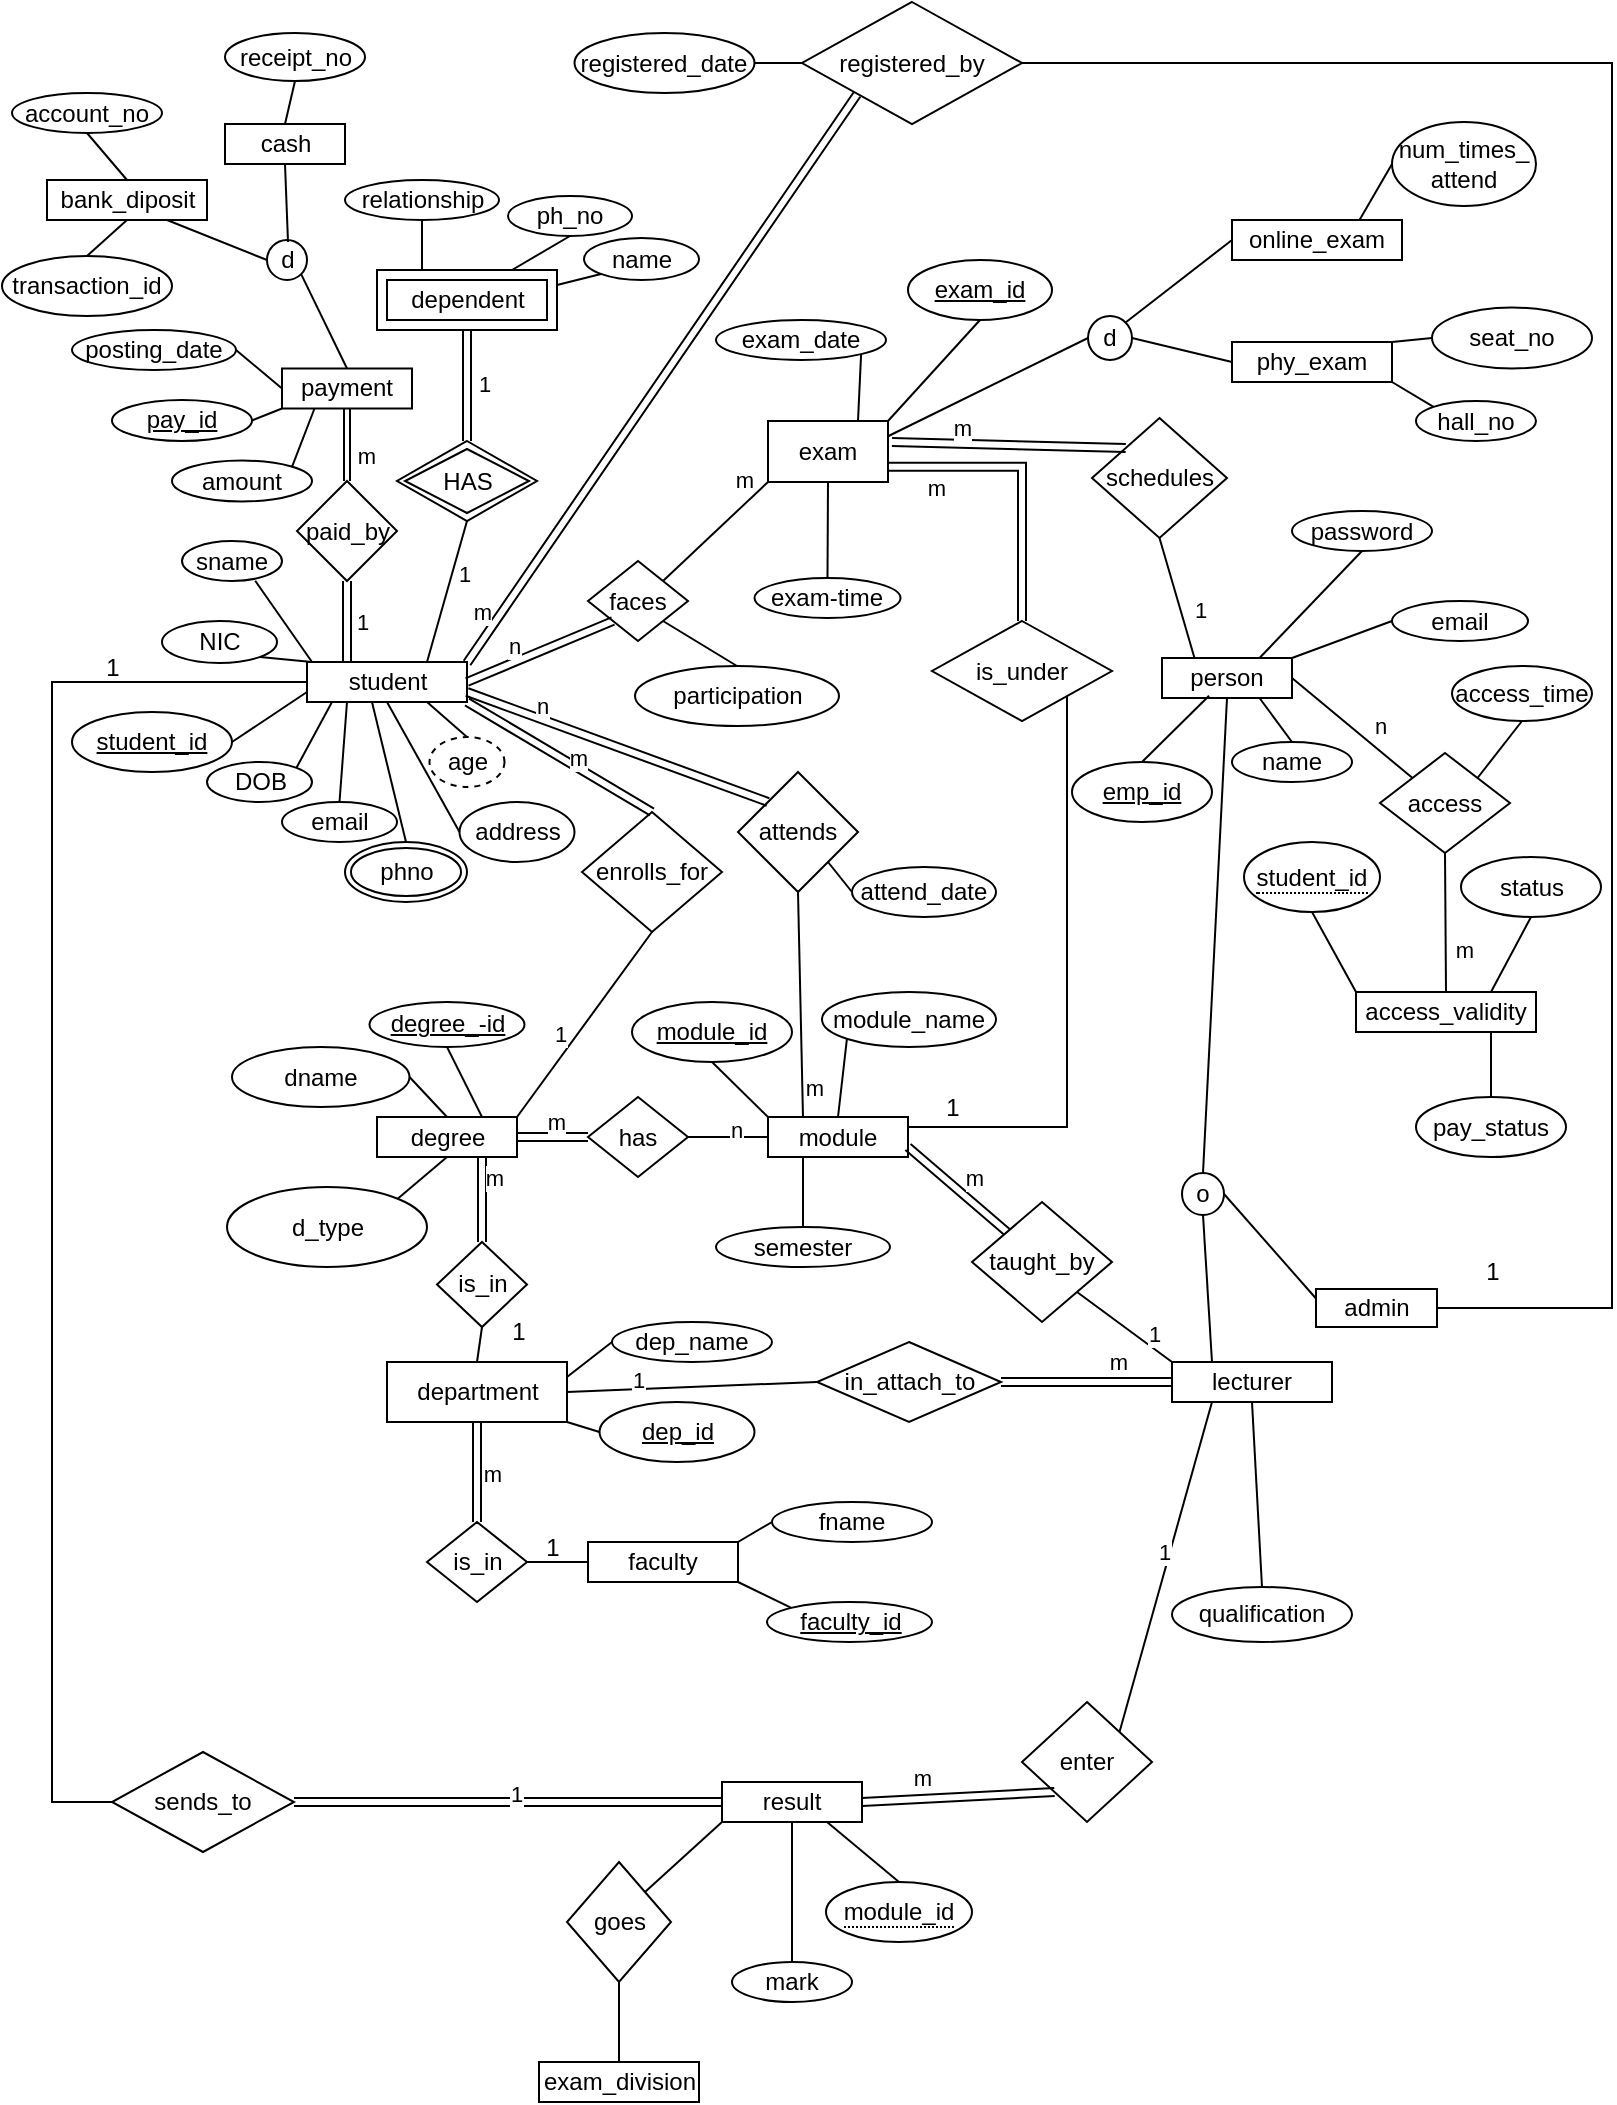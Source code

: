 <mxfile version="22.1.17" type="github">
  <diagram id="R2lEEEUBdFMjLlhIrx00" name="Page-1">
    <mxGraphModel dx="1050" dy="557" grid="1" gridSize="10" guides="1" tooltips="1" connect="1" arrows="1" fold="1" page="1" pageScale="1" pageWidth="850" pageHeight="1100" math="0" shadow="0" extFonts="Permanent Marker^https://fonts.googleapis.com/css?family=Permanent+Marker">
      <root>
        <mxCell id="0" />
        <mxCell id="1" parent="0" />
        <mxCell id="kpMlG1sAVwpaGIiOpCB2-3" value="access_validity" style="rounded=0;whiteSpace=wrap;html=1;" parent="1" vertex="1">
          <mxGeometry x="702" y="505" width="90" height="20" as="geometry" />
        </mxCell>
        <mxCell id="kpMlG1sAVwpaGIiOpCB2-4" value="exam_division" style="rounded=0;whiteSpace=wrap;html=1;" parent="1" vertex="1">
          <mxGeometry x="293.5" y="1040" width="80" height="20" as="geometry" />
        </mxCell>
        <mxCell id="kpMlG1sAVwpaGIiOpCB2-5" value="bank_diposit" style="rounded=0;whiteSpace=wrap;html=1;direction=west;" parent="1" vertex="1">
          <mxGeometry x="47.5" y="99" width="80" height="20" as="geometry" />
        </mxCell>
        <mxCell id="kpMlG1sAVwpaGIiOpCB2-6" value="student" style="rounded=0;whiteSpace=wrap;html=1;" parent="1" vertex="1">
          <mxGeometry x="177.5" y="340" width="80" height="20" as="geometry" />
        </mxCell>
        <mxCell id="kpMlG1sAVwpaGIiOpCB2-8" value="exam" style="rounded=0;whiteSpace=wrap;html=1;" parent="1" vertex="1">
          <mxGeometry x="408" y="219.5" width="60" height="30.5" as="geometry" />
        </mxCell>
        <mxCell id="kpMlG1sAVwpaGIiOpCB2-9" value="person" style="rounded=0;whiteSpace=wrap;html=1;" parent="1" vertex="1">
          <mxGeometry x="605" y="338" width="65" height="20" as="geometry" />
        </mxCell>
        <mxCell id="kpMlG1sAVwpaGIiOpCB2-10" value="faculty" style="rounded=0;whiteSpace=wrap;html=1;" parent="1" vertex="1">
          <mxGeometry x="318" y="780" width="75" height="20" as="geometry" />
        </mxCell>
        <mxCell id="kpMlG1sAVwpaGIiOpCB2-11" value="degree" style="rounded=0;whiteSpace=wrap;html=1;" parent="1" vertex="1">
          <mxGeometry x="212.5" y="567.5" width="70" height="20" as="geometry" />
        </mxCell>
        <mxCell id="kpMlG1sAVwpaGIiOpCB2-12" value="department" style="rounded=0;whiteSpace=wrap;html=1;" parent="1" vertex="1">
          <mxGeometry x="217.5" y="690" width="90" height="30" as="geometry" />
        </mxCell>
        <mxCell id="kpMlG1sAVwpaGIiOpCB2-13" value="cash" style="rounded=0;whiteSpace=wrap;html=1;" parent="1" vertex="1">
          <mxGeometry x="136.5" y="71" width="60" height="20" as="geometry" />
        </mxCell>
        <mxCell id="kpMlG1sAVwpaGIiOpCB2-14" value="lecturer" style="rounded=0;whiteSpace=wrap;html=1;" parent="1" vertex="1">
          <mxGeometry x="610" y="690" width="80" height="20" as="geometry" />
        </mxCell>
        <mxCell id="kpMlG1sAVwpaGIiOpCB2-16" value="phy_exam" style="rounded=0;whiteSpace=wrap;html=1;" parent="1" vertex="1">
          <mxGeometry x="640" y="180" width="80" height="20" as="geometry" />
        </mxCell>
        <mxCell id="kpMlG1sAVwpaGIiOpCB2-17" value="result" style="rounded=0;whiteSpace=wrap;html=1;" parent="1" vertex="1">
          <mxGeometry x="385" y="900" width="70" height="20" as="geometry" />
        </mxCell>
        <mxCell id="kpMlG1sAVwpaGIiOpCB2-19" value="d" style="ellipse;whiteSpace=wrap;html=1;aspect=fixed;" parent="1" vertex="1">
          <mxGeometry x="157.5" y="129" width="20" height="20" as="geometry" />
        </mxCell>
        <mxCell id="kpMlG1sAVwpaGIiOpCB2-21" value="" style="endArrow=none;html=1;rounded=0;entryX=0.5;entryY=1;entryDx=0;entryDy=0;" parent="1" target="kpMlG1sAVwpaGIiOpCB2-13" edge="1">
          <mxGeometry width="50" height="50" relative="1" as="geometry">
            <mxPoint x="168" y="130" as="sourcePoint" />
            <mxPoint x="160" y="40" as="targetPoint" />
          </mxGeometry>
        </mxCell>
        <mxCell id="kpMlG1sAVwpaGIiOpCB2-22" value="" style="endArrow=none;html=1;rounded=0;exitX=0.25;exitY=0;exitDx=0;exitDy=0;entryX=0;entryY=0.5;entryDx=0;entryDy=0;" parent="1" source="kpMlG1sAVwpaGIiOpCB2-5" target="kpMlG1sAVwpaGIiOpCB2-19" edge="1">
          <mxGeometry width="50" height="50" relative="1" as="geometry">
            <mxPoint x="122.5" y="140" as="sourcePoint" />
            <mxPoint x="160" y="150" as="targetPoint" />
          </mxGeometry>
        </mxCell>
        <mxCell id="kpMlG1sAVwpaGIiOpCB2-23" value="" style="endArrow=none;html=1;rounded=0;entryX=0.5;entryY=0;entryDx=0;entryDy=0;exitX=1;exitY=1;exitDx=0;exitDy=0;" parent="1" source="kpMlG1sAVwpaGIiOpCB2-19" target="kpMlG1sAVwpaGIiOpCB2-258" edge="1">
          <mxGeometry width="50" height="50" relative="1" as="geometry">
            <mxPoint x="190" y="120" as="sourcePoint" />
            <mxPoint x="202.5" y="180" as="targetPoint" />
          </mxGeometry>
        </mxCell>
        <mxCell id="kpMlG1sAVwpaGIiOpCB2-25" value="paid_by" style="rhombus;whiteSpace=wrap;html=1;" parent="1" vertex="1">
          <mxGeometry x="172.5" y="249.5" width="50" height="50" as="geometry" />
        </mxCell>
        <mxCell id="kpMlG1sAVwpaGIiOpCB2-26" value="registered_by" style="rhombus;whiteSpace=wrap;html=1;" parent="1" vertex="1">
          <mxGeometry x="425" y="10" width="110" height="61" as="geometry" />
        </mxCell>
        <mxCell id="kpMlG1sAVwpaGIiOpCB2-28" value="faces" style="rhombus;whiteSpace=wrap;html=1;" parent="1" vertex="1">
          <mxGeometry x="318" y="289.5" width="50" height="40" as="geometry" />
        </mxCell>
        <mxCell id="kpMlG1sAVwpaGIiOpCB2-29" value="enter" style="rhombus;whiteSpace=wrap;html=1;" parent="1" vertex="1">
          <mxGeometry x="535" y="860" width="65" height="60" as="geometry" />
        </mxCell>
        <mxCell id="kpMlG1sAVwpaGIiOpCB2-30" value="access" style="rhombus;whiteSpace=wrap;html=1;" parent="1" vertex="1">
          <mxGeometry x="714" y="385.5" width="65" height="50" as="geometry" />
        </mxCell>
        <mxCell id="kpMlG1sAVwpaGIiOpCB2-31" value="is_in" style="rhombus;whiteSpace=wrap;html=1;" parent="1" vertex="1">
          <mxGeometry x="242.5" y="630" width="45" height="42.5" as="geometry" />
        </mxCell>
        <mxCell id="kpMlG1sAVwpaGIiOpCB2-32" value="enrolls_for" style="rhombus;whiteSpace=wrap;html=1;" parent="1" vertex="1">
          <mxGeometry x="315" y="415" width="70" height="60" as="geometry" />
        </mxCell>
        <mxCell id="kpMlG1sAVwpaGIiOpCB2-33" value="schedules" style="rhombus;whiteSpace=wrap;html=1;" parent="1" vertex="1">
          <mxGeometry x="570" y="218" width="67.5" height="60" as="geometry" />
        </mxCell>
        <mxCell id="kpMlG1sAVwpaGIiOpCB2-34" value="attends" style="rhombus;whiteSpace=wrap;html=1;" parent="1" vertex="1">
          <mxGeometry x="393" y="395" width="60" height="60" as="geometry" />
        </mxCell>
        <mxCell id="kpMlG1sAVwpaGIiOpCB2-36" value="goes" style="rhombus;whiteSpace=wrap;html=1;" parent="1" vertex="1">
          <mxGeometry x="307.5" y="940" width="52" height="60" as="geometry" />
        </mxCell>
        <mxCell id="kpMlG1sAVwpaGIiOpCB2-37" value="is_in" style="rhombus;whiteSpace=wrap;html=1;" parent="1" vertex="1">
          <mxGeometry x="237.5" y="770" width="50" height="40" as="geometry" />
        </mxCell>
        <mxCell id="kpMlG1sAVwpaGIiOpCB2-38" value="taught_by" style="rhombus;whiteSpace=wrap;html=1;" parent="1" vertex="1">
          <mxGeometry x="510" y="610" width="70" height="60" as="geometry" />
        </mxCell>
        <mxCell id="kpMlG1sAVwpaGIiOpCB2-45" value="" style="endArrow=none;html=1;rounded=0;entryX=0.5;entryY=1;entryDx=0;entryDy=0;exitX=1;exitY=0;exitDx=0;exitDy=0;" parent="1" source="kpMlG1sAVwpaGIiOpCB2-11" target="kpMlG1sAVwpaGIiOpCB2-32" edge="1">
          <mxGeometry width="50" height="50" relative="1" as="geometry">
            <mxPoint x="170" y="470" as="sourcePoint" />
            <mxPoint x="307.5" y="340" as="targetPoint" />
          </mxGeometry>
        </mxCell>
        <mxCell id="kpMlG1sAVwpaGIiOpCB2-301" value="1" style="edgeLabel;html=1;align=center;verticalAlign=middle;resizable=0;points=[];" parent="kpMlG1sAVwpaGIiOpCB2-45" vertex="1" connectable="0">
          <mxGeometry x="-0.195" y="7" relative="1" as="geometry">
            <mxPoint as="offset" />
          </mxGeometry>
        </mxCell>
        <mxCell id="kpMlG1sAVwpaGIiOpCB2-47" value="" style="endArrow=none;html=1;rounded=0;entryX=1;entryY=0.5;entryDx=0;entryDy=0;exitX=0;exitY=0;exitDx=0;exitDy=0;" parent="1" source="kpMlG1sAVwpaGIiOpCB2-30" target="kpMlG1sAVwpaGIiOpCB2-9" edge="1">
          <mxGeometry width="50" height="50" relative="1" as="geometry">
            <mxPoint x="55" y="330" as="sourcePoint" />
            <mxPoint x="105" y="280" as="targetPoint" />
          </mxGeometry>
        </mxCell>
        <mxCell id="HL0-KC35dBzo_IV2quVp-2" value="n" style="edgeLabel;html=1;align=center;verticalAlign=middle;resizable=0;points=[];" vertex="1" connectable="0" parent="kpMlG1sAVwpaGIiOpCB2-47">
          <mxGeometry x="-0.252" y="-9" relative="1" as="geometry">
            <mxPoint as="offset" />
          </mxGeometry>
        </mxCell>
        <mxCell id="kpMlG1sAVwpaGIiOpCB2-48" value="" style="endArrow=none;html=1;rounded=0;entryX=0.5;entryY=1;entryDx=0;entryDy=0;exitX=0.5;exitY=0;exitDx=0;exitDy=0;" parent="1" source="kpMlG1sAVwpaGIiOpCB2-3" target="kpMlG1sAVwpaGIiOpCB2-30" edge="1">
          <mxGeometry width="50" height="50" relative="1" as="geometry">
            <mxPoint x="85" y="470" as="sourcePoint" />
            <mxPoint x="135" y="420" as="targetPoint" />
          </mxGeometry>
        </mxCell>
        <mxCell id="HL0-KC35dBzo_IV2quVp-1" value="m" style="edgeLabel;html=1;align=center;verticalAlign=middle;resizable=0;points=[];" vertex="1" connectable="0" parent="kpMlG1sAVwpaGIiOpCB2-48">
          <mxGeometry x="-0.387" y="-9" relative="1" as="geometry">
            <mxPoint as="offset" />
          </mxGeometry>
        </mxCell>
        <mxCell id="kpMlG1sAVwpaGIiOpCB2-49" value="" style="endArrow=none;html=1;rounded=0;entryX=1;entryY=0.5;entryDx=0;entryDy=0;exitX=0;exitY=0.5;exitDx=0;exitDy=0;" parent="1" source="kpMlG1sAVwpaGIiOpCB2-100" target="kpMlG1sAVwpaGIiOpCB2-27" edge="1">
          <mxGeometry width="50" height="50" relative="1" as="geometry">
            <mxPoint x="300" y="482.5" as="sourcePoint" />
            <mxPoint x="320" y="460" as="targetPoint" />
          </mxGeometry>
        </mxCell>
        <mxCell id="kpMlG1sAVwpaGIiOpCB2-305" value="n" style="edgeLabel;html=1;align=center;verticalAlign=middle;resizable=0;points=[];" parent="kpMlG1sAVwpaGIiOpCB2-49" vertex="1" connectable="0">
          <mxGeometry x="-0.19" y="-4" relative="1" as="geometry">
            <mxPoint as="offset" />
          </mxGeometry>
        </mxCell>
        <mxCell id="kpMlG1sAVwpaGIiOpCB2-50" value="" style="endArrow=none;html=1;rounded=0;entryX=1;entryY=0;entryDx=0;entryDy=0;exitX=0;exitY=1;exitDx=0;exitDy=0;" parent="1" source="kpMlG1sAVwpaGIiOpCB2-8" target="kpMlG1sAVwpaGIiOpCB2-28" edge="1">
          <mxGeometry width="50" height="50" relative="1" as="geometry">
            <mxPoint x="450" y="130" as="sourcePoint" />
            <mxPoint x="529.33" y="250" as="targetPoint" />
          </mxGeometry>
        </mxCell>
        <mxCell id="kpMlG1sAVwpaGIiOpCB2-268" value="m" style="edgeLabel;html=1;align=center;verticalAlign=middle;resizable=0;points=[];" parent="kpMlG1sAVwpaGIiOpCB2-50" vertex="1" connectable="0">
          <mxGeometry x="-0.773" y="-9" relative="1" as="geometry">
            <mxPoint as="offset" />
          </mxGeometry>
        </mxCell>
        <mxCell id="kpMlG1sAVwpaGIiOpCB2-51" value="" style="endArrow=none;html=1;rounded=0;entryX=1;entryY=0;entryDx=0;entryDy=0;exitX=0;exitY=0.5;exitDx=0;exitDy=0;" parent="1" source="kpMlG1sAVwpaGIiOpCB2-166" target="kpMlG1sAVwpaGIiOpCB2-55" edge="1">
          <mxGeometry width="50" height="50" relative="1" as="geometry">
            <mxPoint x="680" y="100" as="sourcePoint" />
            <mxPoint x="670" y="250" as="targetPoint" />
          </mxGeometry>
        </mxCell>
        <mxCell id="kpMlG1sAVwpaGIiOpCB2-52" value="" style="endArrow=none;html=1;rounded=0;exitX=0;exitY=0.5;exitDx=0;exitDy=0;entryX=1;entryY=0.5;entryDx=0;entryDy=0;" parent="1" source="kpMlG1sAVwpaGIiOpCB2-16" target="kpMlG1sAVwpaGIiOpCB2-55" edge="1">
          <mxGeometry width="50" height="50" relative="1" as="geometry">
            <mxPoint x="705" y="209.67" as="sourcePoint" />
            <mxPoint x="690" y="240" as="targetPoint" />
          </mxGeometry>
        </mxCell>
        <mxCell id="kpMlG1sAVwpaGIiOpCB2-54" value="" style="endArrow=none;html=1;rounded=0;entryX=0;entryY=0;entryDx=0;entryDy=0;exitX=1;exitY=1;exitDx=0;exitDy=0;" parent="1" source="kpMlG1sAVwpaGIiOpCB2-38" target="kpMlG1sAVwpaGIiOpCB2-14" edge="1">
          <mxGeometry width="50" height="50" relative="1" as="geometry">
            <mxPoint x="560" y="650" as="sourcePoint" />
            <mxPoint x="510" y="485" as="targetPoint" />
          </mxGeometry>
        </mxCell>
        <mxCell id="kpMlG1sAVwpaGIiOpCB2-315" value="1" style="edgeLabel;html=1;align=center;verticalAlign=middle;resizable=0;points=[];" parent="kpMlG1sAVwpaGIiOpCB2-54" vertex="1" connectable="0">
          <mxGeometry x="0.46" y="6" relative="1" as="geometry">
            <mxPoint as="offset" />
          </mxGeometry>
        </mxCell>
        <mxCell id="kpMlG1sAVwpaGIiOpCB2-55" value="d" style="ellipse;whiteSpace=wrap;html=1;aspect=fixed;" parent="1" vertex="1">
          <mxGeometry x="568" y="167" width="22" height="22" as="geometry" />
        </mxCell>
        <mxCell id="kpMlG1sAVwpaGIiOpCB2-56" value="" style="endArrow=none;html=1;rounded=0;exitX=0;exitY=0.5;exitDx=0;exitDy=0;entryX=1;entryY=0.25;entryDx=0;entryDy=0;" parent="1" source="kpMlG1sAVwpaGIiOpCB2-55" target="kpMlG1sAVwpaGIiOpCB2-8" edge="1">
          <mxGeometry width="50" height="50" relative="1" as="geometry">
            <mxPoint x="580" y="50" as="sourcePoint" />
            <mxPoint x="470" y="140" as="targetPoint" />
          </mxGeometry>
        </mxCell>
        <mxCell id="kpMlG1sAVwpaGIiOpCB2-61" value="" style="endArrow=none;html=1;rounded=0;entryX=1;entryY=0.5;entryDx=0;entryDy=0;edgeStyle=orthogonalEdgeStyle;exitX=1;exitY=0.5;exitDx=0;exitDy=0;" parent="1" source="kpMlG1sAVwpaGIiOpCB2-26" target="kpMlG1sAVwpaGIiOpCB2-280" edge="1">
          <mxGeometry width="50" height="50" relative="1" as="geometry">
            <mxPoint x="580" y="80" as="sourcePoint" />
            <mxPoint x="746.5" y="346" as="targetPoint" />
            <Array as="points">
              <mxPoint x="830" y="41" />
              <mxPoint x="830" y="663" />
            </Array>
          </mxGeometry>
        </mxCell>
        <mxCell id="kpMlG1sAVwpaGIiOpCB2-63" value="" style="endArrow=none;html=1;rounded=0;exitX=0.5;exitY=0;exitDx=0;exitDy=0;entryX=0.5;entryY=1;entryDx=0;entryDy=0;" parent="1" source="kpMlG1sAVwpaGIiOpCB2-12" target="kpMlG1sAVwpaGIiOpCB2-31" edge="1">
          <mxGeometry width="50" height="50" relative="1" as="geometry">
            <mxPoint x="140" y="390" as="sourcePoint" />
            <mxPoint x="190" y="340" as="targetPoint" />
          </mxGeometry>
        </mxCell>
        <mxCell id="kpMlG1sAVwpaGIiOpCB2-65" value="" style="endArrow=none;html=1;rounded=0;exitX=0;exitY=0.5;exitDx=0;exitDy=0;entryX=1;entryY=0.5;entryDx=0;entryDy=0;" parent="1" source="kpMlG1sAVwpaGIiOpCB2-10" target="kpMlG1sAVwpaGIiOpCB2-37" edge="1">
          <mxGeometry width="50" height="50" relative="1" as="geometry">
            <mxPoint x="55" y="530" as="sourcePoint" />
            <mxPoint x="105" y="480" as="targetPoint" />
          </mxGeometry>
        </mxCell>
        <mxCell id="kpMlG1sAVwpaGIiOpCB2-69" style="edgeStyle=orthogonalEdgeStyle;rounded=0;orthogonalLoop=1;jettySize=auto;html=1;exitX=0.5;exitY=1;exitDx=0;exitDy=0;" parent="1" edge="1">
          <mxGeometry relative="1" as="geometry">
            <mxPoint x="717.5" y="110" as="sourcePoint" />
            <mxPoint x="717.5" y="110" as="targetPoint" />
          </mxGeometry>
        </mxCell>
        <mxCell id="kpMlG1sAVwpaGIiOpCB2-70" value="" style="endArrow=none;html=1;rounded=0;entryX=0.25;entryY=1;entryDx=0;entryDy=0;exitX=1;exitY=0;exitDx=0;exitDy=0;" parent="1" source="kpMlG1sAVwpaGIiOpCB2-29" target="kpMlG1sAVwpaGIiOpCB2-14" edge="1">
          <mxGeometry width="50" height="50" relative="1" as="geometry">
            <mxPoint x="762" y="680" as="sourcePoint" />
            <mxPoint x="760" y="570" as="targetPoint" />
          </mxGeometry>
        </mxCell>
        <mxCell id="kpMlG1sAVwpaGIiOpCB2-321" value="1" style="edgeLabel;html=1;align=center;verticalAlign=middle;resizable=0;points=[];" parent="kpMlG1sAVwpaGIiOpCB2-70" vertex="1" connectable="0">
          <mxGeometry x="0.083" y="3" relative="1" as="geometry">
            <mxPoint as="offset" />
          </mxGeometry>
        </mxCell>
        <mxCell id="kpMlG1sAVwpaGIiOpCB2-71" value="" style="endArrow=none;html=1;rounded=0;entryX=0;entryY=1;entryDx=0;entryDy=0;exitX=1;exitY=0;exitDx=0;exitDy=0;" parent="1" source="kpMlG1sAVwpaGIiOpCB2-36" target="kpMlG1sAVwpaGIiOpCB2-17" edge="1">
          <mxGeometry width="50" height="50" relative="1" as="geometry">
            <mxPoint x="582" y="830" as="sourcePoint" />
            <mxPoint x="580" y="720" as="targetPoint" />
          </mxGeometry>
        </mxCell>
        <mxCell id="kpMlG1sAVwpaGIiOpCB2-73" value="" style="endArrow=none;html=1;rounded=0;entryX=0.5;entryY=1;entryDx=0;entryDy=0;exitX=0.5;exitY=0;exitDx=0;exitDy=0;" parent="1" source="kpMlG1sAVwpaGIiOpCB2-4" target="kpMlG1sAVwpaGIiOpCB2-36" edge="1">
          <mxGeometry width="50" height="50" relative="1" as="geometry">
            <mxPoint x="425" y="715" as="sourcePoint" />
            <mxPoint x="498" y="670" as="targetPoint" />
          </mxGeometry>
        </mxCell>
        <mxCell id="kpMlG1sAVwpaGIiOpCB2-74" value="" style="endArrow=none;html=1;rounded=0;exitX=0.25;exitY=0;exitDx=0;exitDy=0;entryX=0.5;entryY=1;entryDx=0;entryDy=0;" parent="1" source="kpMlG1sAVwpaGIiOpCB2-9" target="kpMlG1sAVwpaGIiOpCB2-33" edge="1">
          <mxGeometry width="50" height="50" relative="1" as="geometry">
            <mxPoint x="100" y="444" as="sourcePoint" />
            <mxPoint x="150" y="394" as="targetPoint" />
          </mxGeometry>
        </mxCell>
        <mxCell id="kpMlG1sAVwpaGIiOpCB2-273" value="1" style="edgeLabel;html=1;align=center;verticalAlign=middle;resizable=0;points=[];" parent="kpMlG1sAVwpaGIiOpCB2-74" vertex="1" connectable="0">
          <mxGeometry x="-0.259" y="-9" relative="1" as="geometry">
            <mxPoint as="offset" />
          </mxGeometry>
        </mxCell>
        <mxCell id="kpMlG1sAVwpaGIiOpCB2-79" value="" style="endArrow=none;html=1;rounded=0;entryX=0.25;entryY=0;entryDx=0;entryDy=0;exitX=0.5;exitY=1;exitDx=0;exitDy=0;" parent="1" source="kpMlG1sAVwpaGIiOpCB2-34" target="kpMlG1sAVwpaGIiOpCB2-100" edge="1">
          <mxGeometry width="50" height="50" relative="1" as="geometry">
            <mxPoint x="320" y="420" as="sourcePoint" />
            <mxPoint x="335" y="470" as="targetPoint" />
          </mxGeometry>
        </mxCell>
        <mxCell id="kpMlG1sAVwpaGIiOpCB2-298" value="m" style="edgeLabel;html=1;align=center;verticalAlign=middle;resizable=0;points=[];" parent="kpMlG1sAVwpaGIiOpCB2-79" vertex="1" connectable="0">
          <mxGeometry x="0.741" y="6" relative="1" as="geometry">
            <mxPoint as="offset" />
          </mxGeometry>
        </mxCell>
        <mxCell id="kpMlG1sAVwpaGIiOpCB2-80" value="" style="endArrow=none;html=1;rounded=0;entryX=0.25;entryY=0;entryDx=0;entryDy=0;exitX=0.5;exitY=1;exitDx=0;exitDy=0;" parent="1" source="kpMlG1sAVwpaGIiOpCB2-278" target="kpMlG1sAVwpaGIiOpCB2-14" edge="1">
          <mxGeometry width="50" height="50" relative="1" as="geometry">
            <mxPoint x="628.75" y="622.5" as="sourcePoint" />
            <mxPoint x="543" y="580" as="targetPoint" />
          </mxGeometry>
        </mxCell>
        <mxCell id="kpMlG1sAVwpaGIiOpCB2-27" value="has" style="rhombus;whiteSpace=wrap;html=1;" parent="1" vertex="1">
          <mxGeometry x="318" y="557.5" width="50" height="40" as="geometry" />
        </mxCell>
        <mxCell id="kpMlG1sAVwpaGIiOpCB2-97" style="edgeStyle=orthogonalEdgeStyle;rounded=0;orthogonalLoop=1;jettySize=auto;html=1;exitX=0.5;exitY=1;exitDx=0;exitDy=0;" parent="1" edge="1">
          <mxGeometry relative="1" as="geometry">
            <mxPoint x="335" y="495" as="sourcePoint" />
            <mxPoint x="335" y="495" as="targetPoint" />
          </mxGeometry>
        </mxCell>
        <mxCell id="kpMlG1sAVwpaGIiOpCB2-100" value="module" style="rounded=0;whiteSpace=wrap;html=1;" parent="1" vertex="1">
          <mxGeometry x="408" y="567.5" width="70" height="20" as="geometry" />
        </mxCell>
        <mxCell id="kpMlG1sAVwpaGIiOpCB2-102" value="email" style="ellipse;whiteSpace=wrap;html=1;align=center;" parent="1" vertex="1">
          <mxGeometry x="165" y="410" width="57.5" height="20" as="geometry" />
        </mxCell>
        <mxCell id="kpMlG1sAVwpaGIiOpCB2-103" value="DOB" style="ellipse;whiteSpace=wrap;html=1;align=center;" parent="1" vertex="1">
          <mxGeometry x="127.5" y="390" width="52.5" height="20" as="geometry" />
        </mxCell>
        <mxCell id="kpMlG1sAVwpaGIiOpCB2-105" value="address" style="ellipse;whiteSpace=wrap;html=1;align=center;" parent="1" vertex="1">
          <mxGeometry x="253.75" y="410" width="57.5" height="30" as="geometry" />
        </mxCell>
        <mxCell id="kpMlG1sAVwpaGIiOpCB2-106" value="&lt;u&gt;student_id&lt;/u&gt;" style="ellipse;whiteSpace=wrap;html=1;align=center;" parent="1" vertex="1">
          <mxGeometry x="60" y="365" width="80" height="30" as="geometry" />
        </mxCell>
        <mxCell id="kpMlG1sAVwpaGIiOpCB2-107" value="NIC" style="ellipse;whiteSpace=wrap;html=1;align=center;" parent="1" vertex="1">
          <mxGeometry x="105" y="319.5" width="57.5" height="21" as="geometry" />
        </mxCell>
        <mxCell id="kpMlG1sAVwpaGIiOpCB2-108" value="sname" style="ellipse;whiteSpace=wrap;html=1;align=center;" parent="1" vertex="1">
          <mxGeometry x="115" y="279.5" width="50" height="20" as="geometry" />
        </mxCell>
        <mxCell id="kpMlG1sAVwpaGIiOpCB2-110" value="age" style="ellipse;whiteSpace=wrap;html=1;align=center;dashed=1;" parent="1" vertex="1">
          <mxGeometry x="238.75" y="377.5" width="37.5" height="25" as="geometry" />
        </mxCell>
        <mxCell id="kpMlG1sAVwpaGIiOpCB2-111" value="phno" style="ellipse;shape=doubleEllipse;margin=3;whiteSpace=wrap;html=1;align=center;" parent="1" vertex="1">
          <mxGeometry x="196.5" y="430" width="61" height="30" as="geometry" />
        </mxCell>
        <mxCell id="kpMlG1sAVwpaGIiOpCB2-112" value="" style="endArrow=none;html=1;rounded=0;exitX=0.5;exitY=0;exitDx=0;exitDy=0;entryX=0.406;entryY=1;entryDx=0;entryDy=0;entryPerimeter=0;" parent="1" source="kpMlG1sAVwpaGIiOpCB2-111" target="kpMlG1sAVwpaGIiOpCB2-6" edge="1">
          <mxGeometry width="50" height="50" relative="1" as="geometry">
            <mxPoint x="109.5" y="410" as="sourcePoint" />
            <mxPoint x="159.5" y="360" as="targetPoint" />
          </mxGeometry>
        </mxCell>
        <mxCell id="kpMlG1sAVwpaGIiOpCB2-113" value="" style="endArrow=none;html=1;rounded=0;exitX=0.5;exitY=0;exitDx=0;exitDy=0;entryX=0.75;entryY=1;entryDx=0;entryDy=0;" parent="1" source="kpMlG1sAVwpaGIiOpCB2-110" target="kpMlG1sAVwpaGIiOpCB2-6" edge="1">
          <mxGeometry width="50" height="50" relative="1" as="geometry">
            <mxPoint x="150" y="425" as="sourcePoint" />
            <mxPoint x="200" y="375" as="targetPoint" />
          </mxGeometry>
        </mxCell>
        <mxCell id="kpMlG1sAVwpaGIiOpCB2-114" value="" style="endArrow=none;html=1;rounded=0;exitX=0;exitY=0.5;exitDx=0;exitDy=0;entryX=0.5;entryY=1;entryDx=0;entryDy=0;" parent="1" source="kpMlG1sAVwpaGIiOpCB2-105" target="kpMlG1sAVwpaGIiOpCB2-6" edge="1">
          <mxGeometry width="50" height="50" relative="1" as="geometry">
            <mxPoint x="157.5" y="425" as="sourcePoint" />
            <mxPoint x="207.5" y="375" as="targetPoint" />
          </mxGeometry>
        </mxCell>
        <mxCell id="kpMlG1sAVwpaGIiOpCB2-115" value="" style="endArrow=none;html=1;rounded=0;exitX=0.5;exitY=0;exitDx=0;exitDy=0;entryX=0.25;entryY=1;entryDx=0;entryDy=0;" parent="1" source="kpMlG1sAVwpaGIiOpCB2-102" target="kpMlG1sAVwpaGIiOpCB2-6" edge="1">
          <mxGeometry width="50" height="50" relative="1" as="geometry">
            <mxPoint x="110" y="450" as="sourcePoint" />
            <mxPoint x="160" y="400" as="targetPoint" />
          </mxGeometry>
        </mxCell>
        <mxCell id="kpMlG1sAVwpaGIiOpCB2-116" value="" style="endArrow=none;html=1;rounded=0;exitX=1;exitY=0;exitDx=0;exitDy=0;" parent="1" source="kpMlG1sAVwpaGIiOpCB2-103" edge="1">
          <mxGeometry width="50" height="50" relative="1" as="geometry">
            <mxPoint x="110" y="410" as="sourcePoint" />
            <mxPoint x="190" y="360" as="targetPoint" />
          </mxGeometry>
        </mxCell>
        <mxCell id="kpMlG1sAVwpaGIiOpCB2-117" value="" style="endArrow=none;html=1;rounded=0;exitX=1;exitY=0.5;exitDx=0;exitDy=0;entryX=0;entryY=0.75;entryDx=0;entryDy=0;" parent="1" source="kpMlG1sAVwpaGIiOpCB2-106" target="kpMlG1sAVwpaGIiOpCB2-6" edge="1">
          <mxGeometry width="50" height="50" relative="1" as="geometry">
            <mxPoint x="100" y="390" as="sourcePoint" />
            <mxPoint x="150" y="340" as="targetPoint" />
          </mxGeometry>
        </mxCell>
        <mxCell id="kpMlG1sAVwpaGIiOpCB2-118" value="" style="endArrow=none;html=1;rounded=0;exitX=1;exitY=1;exitDx=0;exitDy=0;" parent="1" source="kpMlG1sAVwpaGIiOpCB2-107" edge="1">
          <mxGeometry width="50" height="50" relative="1" as="geometry">
            <mxPoint x="110" y="385" as="sourcePoint" />
            <mxPoint x="180" y="340" as="targetPoint" />
          </mxGeometry>
        </mxCell>
        <mxCell id="kpMlG1sAVwpaGIiOpCB2-119" value="" style="endArrow=none;html=1;rounded=0;entryX=0.5;entryY=1;entryDx=0;entryDy=0;shape=link;exitX=0.25;exitY=0;exitDx=0;exitDy=0;" parent="1" source="kpMlG1sAVwpaGIiOpCB2-6" target="kpMlG1sAVwpaGIiOpCB2-25" edge="1">
          <mxGeometry width="50" height="50" relative="1" as="geometry">
            <mxPoint x="190" y="340" as="sourcePoint" />
            <mxPoint x="210" y="296" as="targetPoint" />
          </mxGeometry>
        </mxCell>
        <mxCell id="kpMlG1sAVwpaGIiOpCB2-261" value="1" style="edgeLabel;html=1;align=center;verticalAlign=middle;resizable=0;points=[];" parent="kpMlG1sAVwpaGIiOpCB2-119" vertex="1" connectable="0">
          <mxGeometry x="0.017" y="-7" relative="1" as="geometry">
            <mxPoint as="offset" />
          </mxGeometry>
        </mxCell>
        <mxCell id="kpMlG1sAVwpaGIiOpCB2-127" value="module_name" style="ellipse;whiteSpace=wrap;html=1;align=center;" parent="1" vertex="1">
          <mxGeometry x="435" y="505" width="87" height="27.5" as="geometry" />
        </mxCell>
        <mxCell id="kpMlG1sAVwpaGIiOpCB2-129" value="&lt;u&gt;module_id&lt;/u&gt;" style="ellipse;whiteSpace=wrap;html=1;align=center;" parent="1" vertex="1">
          <mxGeometry x="340" y="510" width="80" height="30" as="geometry" />
        </mxCell>
        <mxCell id="kpMlG1sAVwpaGIiOpCB2-130" value="dname" style="ellipse;whiteSpace=wrap;html=1;align=center;" parent="1" vertex="1">
          <mxGeometry x="140" y="532.5" width="88.75" height="30" as="geometry" />
        </mxCell>
        <mxCell id="kpMlG1sAVwpaGIiOpCB2-131" value="d_type" style="ellipse;whiteSpace=wrap;html=1;align=center;" parent="1" vertex="1">
          <mxGeometry x="137.5" y="602.5" width="100" height="40" as="geometry" />
        </mxCell>
        <mxCell id="kpMlG1sAVwpaGIiOpCB2-132" value="&lt;u&gt;degree_-id&lt;/u&gt;" style="ellipse;whiteSpace=wrap;html=1;align=center;" parent="1" vertex="1">
          <mxGeometry x="208.75" y="510" width="77.5" height="22.5" as="geometry" />
        </mxCell>
        <mxCell id="kpMlG1sAVwpaGIiOpCB2-134" style="edgeStyle=orthogonalEdgeStyle;rounded=0;orthogonalLoop=1;jettySize=auto;html=1;exitX=0.5;exitY=1;exitDx=0;exitDy=0;" parent="1" source="kpMlG1sAVwpaGIiOpCB2-129" target="kpMlG1sAVwpaGIiOpCB2-129" edge="1">
          <mxGeometry relative="1" as="geometry" />
        </mxCell>
        <mxCell id="kpMlG1sAVwpaGIiOpCB2-135" value="" style="endArrow=none;html=1;rounded=0;exitX=1;exitY=0;exitDx=0;exitDy=0;entryX=0.5;entryY=1;entryDx=0;entryDy=0;" parent="1" source="kpMlG1sAVwpaGIiOpCB2-131" target="kpMlG1sAVwpaGIiOpCB2-11" edge="1">
          <mxGeometry width="50" height="50" relative="1" as="geometry">
            <mxPoint x="187.5" y="652.5" as="sourcePoint" />
            <mxPoint x="237.5" y="602.5" as="targetPoint" />
          </mxGeometry>
        </mxCell>
        <mxCell id="kpMlG1sAVwpaGIiOpCB2-136" value="" style="endArrow=none;html=1;rounded=0;exitX=1;exitY=0.5;exitDx=0;exitDy=0;entryX=0.5;entryY=0;entryDx=0;entryDy=0;" parent="1" source="kpMlG1sAVwpaGIiOpCB2-130" target="kpMlG1sAVwpaGIiOpCB2-11" edge="1">
          <mxGeometry width="50" height="50" relative="1" as="geometry">
            <mxPoint x="167.5" y="597.5" as="sourcePoint" />
            <mxPoint x="217.5" y="547.5" as="targetPoint" />
          </mxGeometry>
        </mxCell>
        <mxCell id="kpMlG1sAVwpaGIiOpCB2-137" value="" style="endArrow=none;html=1;rounded=0;exitX=0.5;exitY=1;exitDx=0;exitDy=0;entryX=0.75;entryY=0;entryDx=0;entryDy=0;" parent="1" source="kpMlG1sAVwpaGIiOpCB2-132" target="kpMlG1sAVwpaGIiOpCB2-11" edge="1">
          <mxGeometry width="50" height="50" relative="1" as="geometry">
            <mxPoint x="192.5" y="587.5" as="sourcePoint" />
            <mxPoint x="242.5" y="537.5" as="targetPoint" />
          </mxGeometry>
        </mxCell>
        <mxCell id="kpMlG1sAVwpaGIiOpCB2-139" value="semester" style="ellipse;whiteSpace=wrap;html=1;align=center;" parent="1" vertex="1">
          <mxGeometry x="382" y="622.5" width="87" height="20" as="geometry" />
        </mxCell>
        <mxCell id="kpMlG1sAVwpaGIiOpCB2-140" value="" style="endArrow=none;html=1;rounded=0;exitX=0.5;exitY=0;exitDx=0;exitDy=0;entryX=0.25;entryY=1;entryDx=0;entryDy=0;" parent="1" source="kpMlG1sAVwpaGIiOpCB2-139" target="kpMlG1sAVwpaGIiOpCB2-100" edge="1">
          <mxGeometry width="50" height="50" relative="1" as="geometry">
            <mxPoint x="445" y="690" as="sourcePoint" />
            <mxPoint x="495" y="640" as="targetPoint" />
          </mxGeometry>
        </mxCell>
        <mxCell id="kpMlG1sAVwpaGIiOpCB2-141" value="" style="endArrow=none;html=1;rounded=0;exitX=0.5;exitY=0;exitDx=0;exitDy=0;entryX=0;entryY=1;entryDx=0;entryDy=0;" parent="1" source="kpMlG1sAVwpaGIiOpCB2-100" target="kpMlG1sAVwpaGIiOpCB2-127" edge="1">
          <mxGeometry width="50" height="50" relative="1" as="geometry">
            <mxPoint x="505" y="555" as="sourcePoint" />
            <mxPoint x="555" y="505" as="targetPoint" />
          </mxGeometry>
        </mxCell>
        <mxCell id="kpMlG1sAVwpaGIiOpCB2-142" value="" style="endArrow=none;html=1;rounded=0;exitX=0;exitY=0;exitDx=0;exitDy=0;entryX=0.5;entryY=1;entryDx=0;entryDy=0;" parent="1" source="kpMlG1sAVwpaGIiOpCB2-100" target="kpMlG1sAVwpaGIiOpCB2-129" edge="1">
          <mxGeometry width="50" height="50" relative="1" as="geometry">
            <mxPoint x="510" y="550" as="sourcePoint" />
            <mxPoint x="560" y="500" as="targetPoint" />
          </mxGeometry>
        </mxCell>
        <mxCell id="kpMlG1sAVwpaGIiOpCB2-144" value="HAS" style="shape=rhombus;double=1;perimeter=rhombusPerimeter;whiteSpace=wrap;html=1;align=center;" parent="1" vertex="1">
          <mxGeometry x="222.5" y="229.5" width="70" height="40" as="geometry" />
        </mxCell>
        <mxCell id="kpMlG1sAVwpaGIiOpCB2-145" value="dependent" style="shape=ext;margin=3;double=1;whiteSpace=wrap;html=1;align=center;" parent="1" vertex="1">
          <mxGeometry x="212.5" y="144" width="90" height="30" as="geometry" />
        </mxCell>
        <mxCell id="kpMlG1sAVwpaGIiOpCB2-146" value="" style="shape=link;html=1;rounded=0;exitX=0.5;exitY=1;exitDx=0;exitDy=0;entryX=0.5;entryY=0;entryDx=0;entryDy=0;" parent="1" source="kpMlG1sAVwpaGIiOpCB2-145" target="kpMlG1sAVwpaGIiOpCB2-144" edge="1">
          <mxGeometry width="100" relative="1" as="geometry">
            <mxPoint x="430" y="50" as="sourcePoint" />
            <mxPoint x="530" y="50" as="targetPoint" />
          </mxGeometry>
        </mxCell>
        <mxCell id="kpMlG1sAVwpaGIiOpCB2-262" value="1" style="edgeLabel;html=1;align=center;verticalAlign=middle;resizable=0;points=[];" parent="kpMlG1sAVwpaGIiOpCB2-146" vertex="1" connectable="0">
          <mxGeometry x="-0.301" y="2" relative="1" as="geometry">
            <mxPoint x="6" y="7" as="offset" />
          </mxGeometry>
        </mxCell>
        <mxCell id="kpMlG1sAVwpaGIiOpCB2-147" value="" style="endArrow=none;html=1;rounded=0;exitX=0.75;exitY=0;exitDx=0;exitDy=0;entryX=0.5;entryY=1;entryDx=0;entryDy=0;" parent="1" source="kpMlG1sAVwpaGIiOpCB2-6" target="kpMlG1sAVwpaGIiOpCB2-144" edge="1">
          <mxGeometry width="50" height="50" relative="1" as="geometry">
            <mxPoint x="287.5" y="274.5" as="sourcePoint" />
            <mxPoint x="320" y="230" as="targetPoint" />
          </mxGeometry>
        </mxCell>
        <mxCell id="kpMlG1sAVwpaGIiOpCB2-263" value="1" style="edgeLabel;html=1;align=center;verticalAlign=middle;resizable=0;points=[];" parent="kpMlG1sAVwpaGIiOpCB2-147" vertex="1" connectable="0">
          <mxGeometry x="0.303" y="-5" relative="1" as="geometry">
            <mxPoint as="offset" />
          </mxGeometry>
        </mxCell>
        <mxCell id="kpMlG1sAVwpaGIiOpCB2-149" value="dep_name" style="ellipse;whiteSpace=wrap;html=1;align=center;" parent="1" vertex="1">
          <mxGeometry x="330" y="670" width="80" height="20" as="geometry" />
        </mxCell>
        <mxCell id="kpMlG1sAVwpaGIiOpCB2-150" value="&lt;u&gt;dep_id&lt;/u&gt;" style="ellipse;whiteSpace=wrap;html=1;align=center;" parent="1" vertex="1">
          <mxGeometry x="323.75" y="710" width="77.5" height="30" as="geometry" />
        </mxCell>
        <mxCell id="kpMlG1sAVwpaGIiOpCB2-151" value="" style="endArrow=none;html=1;rounded=0;exitX=1;exitY=0.25;exitDx=0;exitDy=0;entryX=0;entryY=0.5;entryDx=0;entryDy=0;" parent="1" source="kpMlG1sAVwpaGIiOpCB2-12" target="kpMlG1sAVwpaGIiOpCB2-149" edge="1">
          <mxGeometry width="50" height="50" relative="1" as="geometry">
            <mxPoint x="323.75" y="680" as="sourcePoint" />
            <mxPoint x="373.75" y="630" as="targetPoint" />
          </mxGeometry>
        </mxCell>
        <mxCell id="kpMlG1sAVwpaGIiOpCB2-152" value="" style="endArrow=none;html=1;rounded=0;exitX=1;exitY=1;exitDx=0;exitDy=0;entryX=0;entryY=0.5;entryDx=0;entryDy=0;" parent="1" source="kpMlG1sAVwpaGIiOpCB2-12" target="kpMlG1sAVwpaGIiOpCB2-150" edge="1">
          <mxGeometry width="50" height="50" relative="1" as="geometry">
            <mxPoint x="282.5" y="760" as="sourcePoint" />
            <mxPoint x="332.5" y="710" as="targetPoint" />
          </mxGeometry>
        </mxCell>
        <mxCell id="kpMlG1sAVwpaGIiOpCB2-154" value="fname" style="ellipse;whiteSpace=wrap;html=1;align=center;" parent="1" vertex="1">
          <mxGeometry x="410" y="760" width="80" height="20" as="geometry" />
        </mxCell>
        <mxCell id="kpMlG1sAVwpaGIiOpCB2-155" value="&lt;u&gt;faculty_id&lt;/u&gt;" style="ellipse;whiteSpace=wrap;html=1;align=center;" parent="1" vertex="1">
          <mxGeometry x="407.5" y="810" width="82.5" height="20" as="geometry" />
        </mxCell>
        <mxCell id="kpMlG1sAVwpaGIiOpCB2-157" value="" style="endArrow=none;html=1;rounded=0;exitX=1;exitY=1;exitDx=0;exitDy=0;entryX=0;entryY=0;entryDx=0;entryDy=0;" parent="1" source="kpMlG1sAVwpaGIiOpCB2-10" target="kpMlG1sAVwpaGIiOpCB2-155" edge="1">
          <mxGeometry width="50" height="50" relative="1" as="geometry">
            <mxPoint x="340" y="900" as="sourcePoint" />
            <mxPoint x="390" y="850" as="targetPoint" />
          </mxGeometry>
        </mxCell>
        <mxCell id="kpMlG1sAVwpaGIiOpCB2-158" value="" style="endArrow=none;html=1;rounded=0;exitX=1;exitY=0;exitDx=0;exitDy=0;entryX=0;entryY=0.5;entryDx=0;entryDy=0;" parent="1" source="kpMlG1sAVwpaGIiOpCB2-10" target="kpMlG1sAVwpaGIiOpCB2-154" edge="1">
          <mxGeometry width="50" height="50" relative="1" as="geometry">
            <mxPoint x="370" y="780" as="sourcePoint" />
            <mxPoint x="420" y="730" as="targetPoint" />
          </mxGeometry>
        </mxCell>
        <mxCell id="kpMlG1sAVwpaGIiOpCB2-160" value="" style="endArrow=none;html=1;rounded=0;exitX=1;exitY=1;exitDx=0;exitDy=0;entryX=0;entryY=0.5;entryDx=0;entryDy=0;" parent="1" source="kpMlG1sAVwpaGIiOpCB2-34" target="kpMlG1sAVwpaGIiOpCB2-159" edge="1">
          <mxGeometry width="50" height="50" relative="1" as="geometry">
            <mxPoint x="450" y="440" as="sourcePoint" />
            <mxPoint x="500" y="390" as="targetPoint" />
          </mxGeometry>
        </mxCell>
        <mxCell id="kpMlG1sAVwpaGIiOpCB2-162" value="exam_id" style="ellipse;whiteSpace=wrap;html=1;align=center;fontStyle=4;" parent="1" vertex="1">
          <mxGeometry x="478" y="139" width="72" height="30" as="geometry" />
        </mxCell>
        <mxCell id="kpMlG1sAVwpaGIiOpCB2-163" value="exam_date" style="ellipse;whiteSpace=wrap;html=1;align=center;" parent="1" vertex="1">
          <mxGeometry x="382" y="169" width="85" height="20" as="geometry" />
        </mxCell>
        <mxCell id="kpMlG1sAVwpaGIiOpCB2-166" value="online_exam" style="whiteSpace=wrap;html=1;align=center;" parent="1" vertex="1">
          <mxGeometry x="640" y="119" width="85" height="20" as="geometry" />
        </mxCell>
        <mxCell id="kpMlG1sAVwpaGIiOpCB2-169" value="registered_date" style="ellipse;whiteSpace=wrap;html=1;align=center;" parent="1" vertex="1">
          <mxGeometry x="311.25" y="25.5" width="90" height="30" as="geometry" />
        </mxCell>
        <mxCell id="kpMlG1sAVwpaGIiOpCB2-171" value="" style="endArrow=none;html=1;rounded=0;exitX=1;exitY=0.5;exitDx=0;exitDy=0;entryX=0;entryY=0.5;entryDx=0;entryDy=0;" parent="1" source="kpMlG1sAVwpaGIiOpCB2-169" target="kpMlG1sAVwpaGIiOpCB2-26" edge="1">
          <mxGeometry width="50" height="50" relative="1" as="geometry">
            <mxPoint x="140" y="90" as="sourcePoint" />
            <mxPoint x="190" y="40" as="targetPoint" />
          </mxGeometry>
        </mxCell>
        <mxCell id="kpMlG1sAVwpaGIiOpCB2-172" value="" style="endArrow=none;html=1;rounded=0;exitX=0.75;exitY=0;exitDx=0;exitDy=0;entryX=1;entryY=1;entryDx=0;entryDy=0;" parent="1" source="kpMlG1sAVwpaGIiOpCB2-8" target="kpMlG1sAVwpaGIiOpCB2-163" edge="1">
          <mxGeometry width="50" height="50" relative="1" as="geometry">
            <mxPoint x="400.5" y="209.5" as="sourcePoint" />
            <mxPoint x="450.5" y="159.5" as="targetPoint" />
          </mxGeometry>
        </mxCell>
        <mxCell id="kpMlG1sAVwpaGIiOpCB2-173" value="" style="endArrow=none;html=1;rounded=0;exitX=1;exitY=0;exitDx=0;exitDy=0;entryX=0.5;entryY=1;entryDx=0;entryDy=0;" parent="1" source="kpMlG1sAVwpaGIiOpCB2-8" target="kpMlG1sAVwpaGIiOpCB2-162" edge="1">
          <mxGeometry width="50" height="50" relative="1" as="geometry">
            <mxPoint x="453" y="220" as="sourcePoint" />
            <mxPoint x="503" y="170" as="targetPoint" />
          </mxGeometry>
        </mxCell>
        <mxCell id="kpMlG1sAVwpaGIiOpCB2-175" value="is_under" style="shape=rhombus;perimeter=rhombusPerimeter;whiteSpace=wrap;html=1;align=center;" parent="1" vertex="1">
          <mxGeometry x="490" y="319.5" width="90" height="50" as="geometry" />
        </mxCell>
        <mxCell id="kpMlG1sAVwpaGIiOpCB2-177" value="" style="endArrow=none;html=1;rounded=0;entryX=1;entryY=1;entryDx=0;entryDy=0;exitX=1;exitY=0.25;exitDx=0;exitDy=0;edgeStyle=orthogonalEdgeStyle;" parent="1" source="kpMlG1sAVwpaGIiOpCB2-100" target="kpMlG1sAVwpaGIiOpCB2-175" edge="1">
          <mxGeometry width="50" height="50" relative="1" as="geometry">
            <mxPoint x="543" y="500" as="sourcePoint" />
            <mxPoint x="593" y="450" as="targetPoint" />
          </mxGeometry>
        </mxCell>
        <mxCell id="kpMlG1sAVwpaGIiOpCB2-159" value="attend_date" style="ellipse;whiteSpace=wrap;html=1;align=center;" parent="1" vertex="1">
          <mxGeometry x="450" y="442.5" width="72" height="25" as="geometry" />
        </mxCell>
        <mxCell id="kpMlG1sAVwpaGIiOpCB2-181" value="seat_no" style="ellipse;whiteSpace=wrap;html=1;align=center;" parent="1" vertex="1">
          <mxGeometry x="740" y="162.75" width="80" height="30.5" as="geometry" />
        </mxCell>
        <mxCell id="kpMlG1sAVwpaGIiOpCB2-182" value="num_times_&lt;br&gt;attend" style="ellipse;whiteSpace=wrap;html=1;align=center;" parent="1" vertex="1">
          <mxGeometry x="720" y="70" width="72" height="42" as="geometry" />
        </mxCell>
        <mxCell id="kpMlG1sAVwpaGIiOpCB2-183" value="exam-time" style="ellipse;whiteSpace=wrap;html=1;align=center;" parent="1" vertex="1">
          <mxGeometry x="401.25" y="298" width="73" height="20" as="geometry" />
        </mxCell>
        <mxCell id="kpMlG1sAVwpaGIiOpCB2-184" value="hall_no" style="ellipse;whiteSpace=wrap;html=1;align=center;" parent="1" vertex="1">
          <mxGeometry x="732" y="209.5" width="60" height="20" as="geometry" />
        </mxCell>
        <mxCell id="kpMlG1sAVwpaGIiOpCB2-185" value="" style="endArrow=none;html=1;rounded=0;exitX=1;exitY=0;exitDx=0;exitDy=0;entryX=0;entryY=0.5;entryDx=0;entryDy=0;" parent="1" source="kpMlG1sAVwpaGIiOpCB2-16" target="kpMlG1sAVwpaGIiOpCB2-181" edge="1">
          <mxGeometry width="50" height="50" relative="1" as="geometry">
            <mxPoint x="697.5" y="177" as="sourcePoint" />
            <mxPoint x="747.5" y="127" as="targetPoint" />
          </mxGeometry>
        </mxCell>
        <mxCell id="kpMlG1sAVwpaGIiOpCB2-186" value="" style="endArrow=none;html=1;rounded=0;exitX=1;exitY=1;exitDx=0;exitDy=0;entryX=0;entryY=0;entryDx=0;entryDy=0;" parent="1" source="kpMlG1sAVwpaGIiOpCB2-16" target="kpMlG1sAVwpaGIiOpCB2-184" edge="1">
          <mxGeometry width="50" height="50" relative="1" as="geometry">
            <mxPoint x="690" y="259.5" as="sourcePoint" />
            <mxPoint x="740" y="209.5" as="targetPoint" />
          </mxGeometry>
        </mxCell>
        <mxCell id="kpMlG1sAVwpaGIiOpCB2-187" value="" style="endArrow=none;html=1;rounded=0;entryX=0.5;entryY=1;entryDx=0;entryDy=0;exitX=0.5;exitY=0;exitDx=0;exitDy=0;" parent="1" source="kpMlG1sAVwpaGIiOpCB2-183" target="kpMlG1sAVwpaGIiOpCB2-8" edge="1">
          <mxGeometry width="50" height="50" relative="1" as="geometry">
            <mxPoint x="360" y="325" as="sourcePoint" />
            <mxPoint x="410" y="275" as="targetPoint" />
          </mxGeometry>
        </mxCell>
        <mxCell id="kpMlG1sAVwpaGIiOpCB2-189" value="" style="endArrow=none;html=1;rounded=0;exitX=0.75;exitY=0;exitDx=0;exitDy=0;entryX=0;entryY=0.5;entryDx=0;entryDy=0;" parent="1" source="kpMlG1sAVwpaGIiOpCB2-166" target="kpMlG1sAVwpaGIiOpCB2-182" edge="1">
          <mxGeometry width="50" height="50" relative="1" as="geometry">
            <mxPoint x="660.5" y="116" as="sourcePoint" />
            <mxPoint x="710.5" y="66" as="targetPoint" />
          </mxGeometry>
        </mxCell>
        <mxCell id="kpMlG1sAVwpaGIiOpCB2-190" value="status" style="ellipse;whiteSpace=wrap;html=1;align=center;" parent="1" vertex="1">
          <mxGeometry x="754.5" y="437.5" width="70" height="30" as="geometry" />
        </mxCell>
        <mxCell id="kpMlG1sAVwpaGIiOpCB2-191" value="&lt;span style=&quot;border-bottom: 1px dotted&quot;&gt;student_id&lt;/span&gt;" style="ellipse;whiteSpace=wrap;html=1;align=center;" parent="1" vertex="1">
          <mxGeometry x="646" y="430" width="68" height="35" as="geometry" />
        </mxCell>
        <mxCell id="kpMlG1sAVwpaGIiOpCB2-192" value="pay_status" style="ellipse;whiteSpace=wrap;html=1;align=center;" parent="1" vertex="1">
          <mxGeometry x="732" y="557.5" width="75" height="30" as="geometry" />
        </mxCell>
        <mxCell id="kpMlG1sAVwpaGIiOpCB2-196" value="" style="endArrow=none;html=1;rounded=0;exitX=0;exitY=0;exitDx=0;exitDy=0;entryX=0.5;entryY=1;entryDx=0;entryDy=0;" parent="1" source="kpMlG1sAVwpaGIiOpCB2-3" target="kpMlG1sAVwpaGIiOpCB2-191" edge="1">
          <mxGeometry width="50" height="50" relative="1" as="geometry">
            <mxPoint x="680" y="543.75" as="sourcePoint" />
            <mxPoint x="730" y="493.75" as="targetPoint" />
          </mxGeometry>
        </mxCell>
        <mxCell id="kpMlG1sAVwpaGIiOpCB2-197" value="" style="endArrow=none;html=1;rounded=0;exitX=0.75;exitY=0;exitDx=0;exitDy=0;entryX=0.5;entryY=1;entryDx=0;entryDy=0;" parent="1" source="kpMlG1sAVwpaGIiOpCB2-3" target="kpMlG1sAVwpaGIiOpCB2-190" edge="1">
          <mxGeometry width="50" height="50" relative="1" as="geometry">
            <mxPoint x="689" y="543.75" as="sourcePoint" />
            <mxPoint x="739" y="493.75" as="targetPoint" />
          </mxGeometry>
        </mxCell>
        <mxCell id="kpMlG1sAVwpaGIiOpCB2-198" value="" style="endArrow=none;html=1;rounded=0;exitX=0.75;exitY=1;exitDx=0;exitDy=0;entryX=0.5;entryY=0;entryDx=0;entryDy=0;" parent="1" source="kpMlG1sAVwpaGIiOpCB2-3" target="kpMlG1sAVwpaGIiOpCB2-192" edge="1">
          <mxGeometry width="50" height="50" relative="1" as="geometry">
            <mxPoint x="689" y="602.5" as="sourcePoint" />
            <mxPoint x="739" y="552.5" as="targetPoint" />
          </mxGeometry>
        </mxCell>
        <mxCell id="kpMlG1sAVwpaGIiOpCB2-199" value="qualification" style="ellipse;whiteSpace=wrap;html=1;align=center;" parent="1" vertex="1">
          <mxGeometry x="610" y="802.5" width="90" height="27.5" as="geometry" />
        </mxCell>
        <mxCell id="kpMlG1sAVwpaGIiOpCB2-200" value="email" style="ellipse;whiteSpace=wrap;html=1;align=center;" parent="1" vertex="1">
          <mxGeometry x="720" y="309.5" width="68" height="20" as="geometry" />
        </mxCell>
        <mxCell id="kpMlG1sAVwpaGIiOpCB2-202" value="&lt;u&gt;emp_id&lt;br&gt;&lt;/u&gt;" style="ellipse;whiteSpace=wrap;html=1;align=center;" parent="1" vertex="1">
          <mxGeometry x="560" y="390" width="70" height="30" as="geometry" />
        </mxCell>
        <mxCell id="kpMlG1sAVwpaGIiOpCB2-203" value="in_attach_to" style="shape=rhombus;perimeter=rhombusPerimeter;whiteSpace=wrap;html=1;align=center;" parent="1" vertex="1">
          <mxGeometry x="432.5" y="680" width="92" height="40" as="geometry" />
        </mxCell>
        <mxCell id="kpMlG1sAVwpaGIiOpCB2-204" value="" style="endArrow=none;html=1;rounded=0;exitX=1;exitY=0.5;exitDx=0;exitDy=0;entryX=0;entryY=0.5;entryDx=0;entryDy=0;" parent="1" source="kpMlG1sAVwpaGIiOpCB2-12" target="kpMlG1sAVwpaGIiOpCB2-203" edge="1">
          <mxGeometry width="50" height="50" relative="1" as="geometry">
            <mxPoint x="385" y="750" as="sourcePoint" />
            <mxPoint x="435" y="700" as="targetPoint" />
          </mxGeometry>
        </mxCell>
        <mxCell id="kpMlG1sAVwpaGIiOpCB2-318" value="1" style="edgeLabel;html=1;align=center;verticalAlign=middle;resizable=0;points=[];" parent="kpMlG1sAVwpaGIiOpCB2-204" vertex="1" connectable="0">
          <mxGeometry x="-0.432" y="5" relative="1" as="geometry">
            <mxPoint as="offset" />
          </mxGeometry>
        </mxCell>
        <mxCell id="kpMlG1sAVwpaGIiOpCB2-208" value="" style="endArrow=none;html=1;rounded=0;exitX=0.362;exitY=0.945;exitDx=0;exitDy=0;entryX=0.5;entryY=0;entryDx=0;entryDy=0;exitPerimeter=0;" parent="1" source="kpMlG1sAVwpaGIiOpCB2-9" target="kpMlG1sAVwpaGIiOpCB2-202" edge="1">
          <mxGeometry width="50" height="50" relative="1" as="geometry">
            <mxPoint x="682" y="730" as="sourcePoint" />
            <mxPoint x="732" y="680" as="targetPoint" />
          </mxGeometry>
        </mxCell>
        <mxCell id="kpMlG1sAVwpaGIiOpCB2-209" value="" style="endArrow=none;html=1;rounded=0;exitX=0.75;exitY=0;exitDx=0;exitDy=0;entryX=0.5;entryY=1;entryDx=0;entryDy=0;" parent="1" source="kpMlG1sAVwpaGIiOpCB2-9" target="kpMlG1sAVwpaGIiOpCB2-206" edge="1">
          <mxGeometry width="50" height="50" relative="1" as="geometry">
            <mxPoint x="640" y="815" as="sourcePoint" />
            <mxPoint x="690" y="765" as="targetPoint" />
          </mxGeometry>
        </mxCell>
        <mxCell id="kpMlG1sAVwpaGIiOpCB2-212" value="" style="endArrow=none;html=1;rounded=0;exitX=0.5;exitY=1;exitDx=0;exitDy=0;entryX=0.5;entryY=0;entryDx=0;entryDy=0;" parent="1" source="kpMlG1sAVwpaGIiOpCB2-14" target="kpMlG1sAVwpaGIiOpCB2-199" edge="1">
          <mxGeometry width="50" height="50" relative="1" as="geometry">
            <mxPoint x="657" y="720" as="sourcePoint" />
            <mxPoint x="707" y="670" as="targetPoint" />
          </mxGeometry>
        </mxCell>
        <mxCell id="kpMlG1sAVwpaGIiOpCB2-213" value="amount" style="ellipse;whiteSpace=wrap;html=1;align=center;" parent="1" vertex="1">
          <mxGeometry x="110" y="239.25" width="70" height="20.5" as="geometry" />
        </mxCell>
        <mxCell id="kpMlG1sAVwpaGIiOpCB2-214" value="&lt;u&gt;pay_id&lt;/u&gt;" style="ellipse;whiteSpace=wrap;html=1;align=center;" parent="1" vertex="1">
          <mxGeometry x="80" y="209" width="70" height="20.5" as="geometry" />
        </mxCell>
        <mxCell id="kpMlG1sAVwpaGIiOpCB2-215" value="mark" style="ellipse;whiteSpace=wrap;html=1;align=center;" parent="1" vertex="1">
          <mxGeometry x="390" y="990" width="60" height="20" as="geometry" />
        </mxCell>
        <mxCell id="kpMlG1sAVwpaGIiOpCB2-217" value="&lt;span style=&quot;border-bottom: 1px dotted&quot;&gt;module_id&lt;/span&gt;" style="ellipse;whiteSpace=wrap;html=1;align=center;" parent="1" vertex="1">
          <mxGeometry x="437" y="950" width="73" height="30" as="geometry" />
        </mxCell>
        <mxCell id="kpMlG1sAVwpaGIiOpCB2-219" value="" style="endArrow=none;html=1;rounded=0;entryX=0.5;entryY=1;entryDx=0;entryDy=0;exitX=0.5;exitY=0;exitDx=0;exitDy=0;" parent="1" source="kpMlG1sAVwpaGIiOpCB2-215" target="kpMlG1sAVwpaGIiOpCB2-17" edge="1">
          <mxGeometry width="50" height="50" relative="1" as="geometry">
            <mxPoint x="440" y="1010" as="sourcePoint" />
            <mxPoint x="432.5" y="945" as="targetPoint" />
          </mxGeometry>
        </mxCell>
        <mxCell id="kpMlG1sAVwpaGIiOpCB2-220" value="" style="endArrow=none;html=1;rounded=0;entryX=0.75;entryY=1;entryDx=0;entryDy=0;exitX=0.5;exitY=0;exitDx=0;exitDy=0;" parent="1" source="kpMlG1sAVwpaGIiOpCB2-217" target="kpMlG1sAVwpaGIiOpCB2-17" edge="1">
          <mxGeometry width="50" height="50" relative="1" as="geometry">
            <mxPoint x="413" y="990" as="sourcePoint" />
            <mxPoint x="463" y="940" as="targetPoint" />
          </mxGeometry>
        </mxCell>
        <mxCell id="kpMlG1sAVwpaGIiOpCB2-222" value="sends_to" style="shape=rhombus;perimeter=rhombusPerimeter;whiteSpace=wrap;html=1;align=center;" parent="1" vertex="1">
          <mxGeometry x="80" y="885" width="91" height="50" as="geometry" />
        </mxCell>
        <mxCell id="kpMlG1sAVwpaGIiOpCB2-224" value="" style="endArrow=none;html=1;rounded=0;exitX=0;exitY=0.5;exitDx=0;exitDy=0;entryX=0;entryY=0.5;entryDx=0;entryDy=0;edgeStyle=orthogonalEdgeStyle;" parent="1" source="kpMlG1sAVwpaGIiOpCB2-222" target="kpMlG1sAVwpaGIiOpCB2-6" edge="1">
          <mxGeometry width="50" height="50" relative="1" as="geometry">
            <mxPoint x="67" y="840" as="sourcePoint" />
            <mxPoint x="117" y="790" as="targetPoint" />
            <Array as="points">
              <mxPoint x="50" y="910" />
              <mxPoint x="50" y="350" />
            </Array>
          </mxGeometry>
        </mxCell>
        <mxCell id="kpMlG1sAVwpaGIiOpCB2-227" value="relationship" style="ellipse;whiteSpace=wrap;html=1;align=center;" parent="1" vertex="1">
          <mxGeometry x="196.5" y="99" width="77" height="20" as="geometry" />
        </mxCell>
        <mxCell id="kpMlG1sAVwpaGIiOpCB2-228" value="name" style="ellipse;whiteSpace=wrap;html=1;align=center;" parent="1" vertex="1">
          <mxGeometry x="316" y="128" width="57.5" height="21" as="geometry" />
        </mxCell>
        <mxCell id="kpMlG1sAVwpaGIiOpCB2-229" value="ph_no" style="ellipse;whiteSpace=wrap;html=1;align=center;" parent="1" vertex="1">
          <mxGeometry x="278" y="107" width="62" height="20" as="geometry" />
        </mxCell>
        <mxCell id="kpMlG1sAVwpaGIiOpCB2-230" value="" style="endArrow=none;html=1;rounded=0;exitX=1;exitY=0.25;exitDx=0;exitDy=0;entryX=0;entryY=1;entryDx=0;entryDy=0;" parent="1" source="kpMlG1sAVwpaGIiOpCB2-145" target="kpMlG1sAVwpaGIiOpCB2-228" edge="1">
          <mxGeometry width="50" height="50" relative="1" as="geometry">
            <mxPoint x="293.5" y="205" as="sourcePoint" />
            <mxPoint x="343.5" y="155" as="targetPoint" />
          </mxGeometry>
        </mxCell>
        <mxCell id="kpMlG1sAVwpaGIiOpCB2-231" value="" style="endArrow=none;html=1;rounded=0;exitX=0.75;exitY=0;exitDx=0;exitDy=0;entryX=0.5;entryY=1;entryDx=0;entryDy=0;" parent="1" source="kpMlG1sAVwpaGIiOpCB2-145" target="kpMlG1sAVwpaGIiOpCB2-229" edge="1">
          <mxGeometry width="50" height="50" relative="1" as="geometry">
            <mxPoint x="253.75" y="127" as="sourcePoint" />
            <mxPoint x="303.75" y="77" as="targetPoint" />
          </mxGeometry>
        </mxCell>
        <mxCell id="kpMlG1sAVwpaGIiOpCB2-232" value="" style="endArrow=none;html=1;rounded=0;entryX=0.5;entryY=1;entryDx=0;entryDy=0;exitX=0.25;exitY=0;exitDx=0;exitDy=0;" parent="1" source="kpMlG1sAVwpaGIiOpCB2-145" target="kpMlG1sAVwpaGIiOpCB2-227" edge="1">
          <mxGeometry width="50" height="50" relative="1" as="geometry">
            <mxPoint x="228.75" y="139" as="sourcePoint" />
            <mxPoint x="278.75" y="89" as="targetPoint" />
          </mxGeometry>
        </mxCell>
        <mxCell id="kpMlG1sAVwpaGIiOpCB2-236" value="posting_date" style="ellipse;whiteSpace=wrap;html=1;align=center;" parent="1" vertex="1">
          <mxGeometry x="60" y="174" width="82" height="20" as="geometry" />
        </mxCell>
        <mxCell id="kpMlG1sAVwpaGIiOpCB2-237" value="" style="endArrow=none;html=1;rounded=0;exitX=1;exitY=0.5;exitDx=0;exitDy=0;entryX=0;entryY=1;entryDx=0;entryDy=0;" parent="1" source="kpMlG1sAVwpaGIiOpCB2-214" target="kpMlG1sAVwpaGIiOpCB2-258" edge="1">
          <mxGeometry width="50" height="50" relative="1" as="geometry">
            <mxPoint x="96.5" y="269.5" as="sourcePoint" />
            <mxPoint x="167.5" y="185" as="targetPoint" />
          </mxGeometry>
        </mxCell>
        <mxCell id="kpMlG1sAVwpaGIiOpCB2-238" value="" style="endArrow=none;html=1;rounded=0;exitX=1;exitY=0;exitDx=0;exitDy=0;entryX=0.25;entryY=1;entryDx=0;entryDy=0;" parent="1" source="kpMlG1sAVwpaGIiOpCB2-213" target="kpMlG1sAVwpaGIiOpCB2-258" edge="1">
          <mxGeometry width="50" height="50" relative="1" as="geometry">
            <mxPoint x="130" y="294.5" as="sourcePoint" />
            <mxPoint x="185" y="200" as="targetPoint" />
          </mxGeometry>
        </mxCell>
        <mxCell id="kpMlG1sAVwpaGIiOpCB2-239" value="" style="endArrow=none;html=1;rounded=0;exitX=1;exitY=0.5;exitDx=0;exitDy=0;entryX=0;entryY=0.5;entryDx=0;entryDy=0;" parent="1" source="kpMlG1sAVwpaGIiOpCB2-236" target="kpMlG1sAVwpaGIiOpCB2-258" edge="1">
          <mxGeometry width="50" height="50" relative="1" as="geometry">
            <mxPoint x="112.5" y="243.25" as="sourcePoint" />
            <mxPoint x="185" y="180" as="targetPoint" />
          </mxGeometry>
        </mxCell>
        <mxCell id="kpMlG1sAVwpaGIiOpCB2-241" value="receipt_no" style="ellipse;whiteSpace=wrap;html=1;align=center;" parent="1" vertex="1">
          <mxGeometry x="136.5" y="25.5" width="70" height="24" as="geometry" />
        </mxCell>
        <mxCell id="kpMlG1sAVwpaGIiOpCB2-242" value="transaction_id" style="ellipse;whiteSpace=wrap;html=1;align=center;" parent="1" vertex="1">
          <mxGeometry x="25" y="137" width="85" height="30" as="geometry" />
        </mxCell>
        <mxCell id="kpMlG1sAVwpaGIiOpCB2-243" value="account_no" style="ellipse;whiteSpace=wrap;html=1;align=center;" parent="1" vertex="1">
          <mxGeometry x="30" y="55.5" width="75" height="20" as="geometry" />
        </mxCell>
        <mxCell id="kpMlG1sAVwpaGIiOpCB2-245" value="" style="endArrow=none;html=1;rounded=0;exitX=0.5;exitY=0;exitDx=0;exitDy=0;entryX=0.5;entryY=0;entryDx=0;entryDy=0;" parent="1" source="kpMlG1sAVwpaGIiOpCB2-242" target="kpMlG1sAVwpaGIiOpCB2-5" edge="1">
          <mxGeometry width="50" height="50" relative="1" as="geometry">
            <mxPoint x="30" y="230" as="sourcePoint" />
            <mxPoint x="80" y="180" as="targetPoint" />
          </mxGeometry>
        </mxCell>
        <mxCell id="kpMlG1sAVwpaGIiOpCB2-246" value="" style="endArrow=none;html=1;rounded=0;entryX=0.5;entryY=1;entryDx=0;entryDy=0;exitX=0.5;exitY=1;exitDx=0;exitDy=0;" parent="1" source="kpMlG1sAVwpaGIiOpCB2-5" target="kpMlG1sAVwpaGIiOpCB2-243" edge="1">
          <mxGeometry width="50" height="50" relative="1" as="geometry">
            <mxPoint y="140" as="sourcePoint" />
            <mxPoint x="50" y="90" as="targetPoint" />
          </mxGeometry>
        </mxCell>
        <mxCell id="kpMlG1sAVwpaGIiOpCB2-249" value="" style="endArrow=none;html=1;rounded=0;entryX=0.732;entryY=0.995;entryDx=0;entryDy=0;entryPerimeter=0;" parent="1" target="kpMlG1sAVwpaGIiOpCB2-108" edge="1">
          <mxGeometry width="50" height="50" relative="1" as="geometry">
            <mxPoint x="180" y="340" as="sourcePoint" />
            <mxPoint x="110" y="280" as="targetPoint" />
          </mxGeometry>
        </mxCell>
        <mxCell id="kpMlG1sAVwpaGIiOpCB2-258" value="payment" style="whiteSpace=wrap;html=1;align=center;" parent="1" vertex="1">
          <mxGeometry x="165" y="193.25" width="65" height="20" as="geometry" />
        </mxCell>
        <mxCell id="kpMlG1sAVwpaGIiOpCB2-259" value="" style="shape=link;html=1;rounded=0;entryX=0.5;entryY=0;entryDx=0;entryDy=0;width=3;exitX=0.5;exitY=1;exitDx=0;exitDy=0;" parent="1" source="kpMlG1sAVwpaGIiOpCB2-258" target="kpMlG1sAVwpaGIiOpCB2-25" edge="1">
          <mxGeometry width="100" relative="1" as="geometry">
            <mxPoint x="190" y="210" as="sourcePoint" />
            <mxPoint x="290" y="210" as="targetPoint" />
          </mxGeometry>
        </mxCell>
        <mxCell id="aW7INqGvmFDLpiywgQJ1-2" value="m" style="edgeLabel;html=1;align=center;verticalAlign=middle;resizable=0;points=[];" parent="kpMlG1sAVwpaGIiOpCB2-259" vertex="1" connectable="0">
          <mxGeometry x="0.31" y="9" relative="1" as="geometry">
            <mxPoint as="offset" />
          </mxGeometry>
        </mxCell>
        <mxCell id="kpMlG1sAVwpaGIiOpCB2-264" value="" style="shape=link;html=1;rounded=0;entryX=0;entryY=1;entryDx=0;entryDy=0;exitX=1;exitY=0;exitDx=0;exitDy=0;" parent="1" edge="1">
          <mxGeometry width="100" relative="1" as="geometry">
            <mxPoint x="257.5" y="340.5" as="sourcePoint" />
            <mxPoint x="452.5" y="56.25" as="targetPoint" />
          </mxGeometry>
        </mxCell>
        <mxCell id="kpMlG1sAVwpaGIiOpCB2-267" value="m" style="edgeLabel;html=1;align=center;verticalAlign=middle;resizable=0;points=[];" parent="kpMlG1sAVwpaGIiOpCB2-264" vertex="1" connectable="0">
          <mxGeometry x="-0.853" y="9" relative="1" as="geometry">
            <mxPoint as="offset" />
          </mxGeometry>
        </mxCell>
        <mxCell id="kpMlG1sAVwpaGIiOpCB2-270" value="" style="shape=link;html=1;rounded=0;exitX=1;exitY=0.5;exitDx=0;exitDy=0;entryX=0;entryY=1;entryDx=0;entryDy=0;" parent="1" source="kpMlG1sAVwpaGIiOpCB2-6" target="kpMlG1sAVwpaGIiOpCB2-28" edge="1">
          <mxGeometry width="100" relative="1" as="geometry">
            <mxPoint x="350" y="370" as="sourcePoint" />
            <mxPoint x="450" y="370" as="targetPoint" />
          </mxGeometry>
        </mxCell>
        <mxCell id="kpMlG1sAVwpaGIiOpCB2-271" value="n" style="edgeLabel;html=1;align=center;verticalAlign=middle;resizable=0;points=[];" parent="kpMlG1sAVwpaGIiOpCB2-270" vertex="1" connectable="0">
          <mxGeometry x="-0.266" y="8" relative="1" as="geometry">
            <mxPoint as="offset" />
          </mxGeometry>
        </mxCell>
        <mxCell id="kpMlG1sAVwpaGIiOpCB2-274" value="" style="shape=link;html=1;rounded=0;exitX=1;exitY=0.75;exitDx=0;exitDy=0;edgeStyle=orthogonalEdgeStyle;entryX=0.5;entryY=0;entryDx=0;entryDy=0;" parent="1" source="kpMlG1sAVwpaGIiOpCB2-8" target="kpMlG1sAVwpaGIiOpCB2-175" edge="1">
          <mxGeometry width="100" relative="1" as="geometry">
            <mxPoint x="430" y="330" as="sourcePoint" />
            <mxPoint x="530" y="320" as="targetPoint" />
          </mxGeometry>
        </mxCell>
        <mxCell id="kpMlG1sAVwpaGIiOpCB2-276" value="m" style="edgeLabel;html=1;align=center;verticalAlign=middle;resizable=0;points=[];" parent="kpMlG1sAVwpaGIiOpCB2-274" vertex="1" connectable="0">
          <mxGeometry x="-0.664" y="-10" relative="1" as="geometry">
            <mxPoint as="offset" />
          </mxGeometry>
        </mxCell>
        <mxCell id="kpMlG1sAVwpaGIiOpCB2-275" value="1" style="text;html=1;align=center;verticalAlign=middle;resizable=0;points=[];autosize=1;strokeColor=none;fillColor=none;" parent="1" vertex="1">
          <mxGeometry x="485" y="548" width="30" height="30" as="geometry" />
        </mxCell>
        <mxCell id="kpMlG1sAVwpaGIiOpCB2-278" value="o" style="ellipse;whiteSpace=wrap;html=1;aspect=fixed;" parent="1" vertex="1">
          <mxGeometry x="615" y="595.5" width="21" height="21" as="geometry" />
        </mxCell>
        <mxCell id="kpMlG1sAVwpaGIiOpCB2-280" value="admin" style="rounded=0;whiteSpace=wrap;html=1;" parent="1" vertex="1">
          <mxGeometry x="682" y="653.5" width="60.5" height="19" as="geometry" />
        </mxCell>
        <mxCell id="kpMlG1sAVwpaGIiOpCB2-282" value="" style="endArrow=none;html=1;rounded=0;entryX=0;entryY=0.5;entryDx=0;entryDy=0;exitX=1;exitY=0;exitDx=0;exitDy=0;" parent="1" source="kpMlG1sAVwpaGIiOpCB2-9" target="kpMlG1sAVwpaGIiOpCB2-200" edge="1">
          <mxGeometry width="50" height="50" relative="1" as="geometry">
            <mxPoint x="660" y="340" as="sourcePoint" />
            <mxPoint x="702" y="275" as="targetPoint" />
          </mxGeometry>
        </mxCell>
        <mxCell id="kpMlG1sAVwpaGIiOpCB2-206" value="password" style="ellipse;whiteSpace=wrap;html=1;align=center;" parent="1" vertex="1">
          <mxGeometry x="670" y="264.5" width="70" height="20" as="geometry" />
        </mxCell>
        <mxCell id="kpMlG1sAVwpaGIiOpCB2-284" value="" style="endArrow=none;html=1;rounded=0;exitX=1;exitY=0.5;exitDx=0;exitDy=0;entryX=0;entryY=0.25;entryDx=0;entryDy=0;" parent="1" source="kpMlG1sAVwpaGIiOpCB2-278" target="kpMlG1sAVwpaGIiOpCB2-280" edge="1">
          <mxGeometry width="50" height="50" relative="1" as="geometry">
            <mxPoint x="700" y="590" as="sourcePoint" />
            <mxPoint x="750" y="540" as="targetPoint" />
          </mxGeometry>
        </mxCell>
        <mxCell id="kpMlG1sAVwpaGIiOpCB2-287" value="" style="endArrow=none;html=1;rounded=0;entryX=0.5;entryY=1;entryDx=0;entryDy=0;exitX=0.5;exitY=0;exitDx=0;exitDy=0;" parent="1" source="kpMlG1sAVwpaGIiOpCB2-278" target="kpMlG1sAVwpaGIiOpCB2-9" edge="1">
          <mxGeometry width="50" height="50" relative="1" as="geometry">
            <mxPoint x="680" y="550" as="sourcePoint" />
            <mxPoint x="730" y="500" as="targetPoint" />
          </mxGeometry>
        </mxCell>
        <mxCell id="kpMlG1sAVwpaGIiOpCB2-266" value="1" style="text;html=1;align=center;verticalAlign=middle;resizable=0;points=[];autosize=1;strokeColor=none;fillColor=none;" parent="1" vertex="1">
          <mxGeometry x="754.5" y="630" width="30" height="30" as="geometry" />
        </mxCell>
        <mxCell id="kpMlG1sAVwpaGIiOpCB2-293" value="name" style="ellipse;whiteSpace=wrap;html=1;align=center;" parent="1" vertex="1">
          <mxGeometry x="640" y="380" width="60" height="20" as="geometry" />
        </mxCell>
        <mxCell id="kpMlG1sAVwpaGIiOpCB2-294" value="" style="endArrow=none;html=1;rounded=0;exitX=0.75;exitY=1;exitDx=0;exitDy=0;entryX=0.5;entryY=0;entryDx=0;entryDy=0;" parent="1" source="kpMlG1sAVwpaGIiOpCB2-9" target="kpMlG1sAVwpaGIiOpCB2-293" edge="1">
          <mxGeometry width="50" height="50" relative="1" as="geometry">
            <mxPoint x="610" y="420" as="sourcePoint" />
            <mxPoint x="660" y="370" as="targetPoint" />
          </mxGeometry>
        </mxCell>
        <mxCell id="kpMlG1sAVwpaGIiOpCB2-295" value="" style="shape=link;html=1;rounded=0;entryX=0;entryY=0;entryDx=0;entryDy=0;" parent="1" target="kpMlG1sAVwpaGIiOpCB2-33" edge="1">
          <mxGeometry width="100" relative="1" as="geometry">
            <mxPoint x="470" y="230" as="sourcePoint" />
            <mxPoint x="620" y="220" as="targetPoint" />
          </mxGeometry>
        </mxCell>
        <mxCell id="kpMlG1sAVwpaGIiOpCB2-296" value="m" style="edgeLabel;html=1;align=center;verticalAlign=middle;resizable=0;points=[];" parent="kpMlG1sAVwpaGIiOpCB2-295" vertex="1" connectable="0">
          <mxGeometry x="-0.412" y="8" relative="1" as="geometry">
            <mxPoint as="offset" />
          </mxGeometry>
        </mxCell>
        <mxCell id="kpMlG1sAVwpaGIiOpCB2-297" value="" style="shape=link;html=1;rounded=0;exitX=1;exitY=0.75;exitDx=0;exitDy=0;entryX=0;entryY=0;entryDx=0;entryDy=0;" parent="1" source="kpMlG1sAVwpaGIiOpCB2-6" target="kpMlG1sAVwpaGIiOpCB2-34" edge="1">
          <mxGeometry width="100" relative="1" as="geometry">
            <mxPoint x="340" y="370" as="sourcePoint" />
            <mxPoint x="440" y="370" as="targetPoint" />
          </mxGeometry>
        </mxCell>
        <mxCell id="kpMlG1sAVwpaGIiOpCB2-299" value="n" style="edgeLabel;html=1;align=center;verticalAlign=middle;resizable=0;points=[];" parent="kpMlG1sAVwpaGIiOpCB2-297" vertex="1" connectable="0">
          <mxGeometry x="-0.529" y="5" relative="1" as="geometry">
            <mxPoint y="-1" as="offset" />
          </mxGeometry>
        </mxCell>
        <mxCell id="kpMlG1sAVwpaGIiOpCB2-300" value="" style="shape=link;html=1;rounded=0;exitX=1;exitY=1;exitDx=0;exitDy=0;entryX=0.5;entryY=0;entryDx=0;entryDy=0;" parent="1" source="kpMlG1sAVwpaGIiOpCB2-6" target="kpMlG1sAVwpaGIiOpCB2-32" edge="1">
          <mxGeometry width="100" relative="1" as="geometry">
            <mxPoint x="310" y="410" as="sourcePoint" />
            <mxPoint x="410" y="410" as="targetPoint" />
          </mxGeometry>
        </mxCell>
        <mxCell id="kpMlG1sAVwpaGIiOpCB2-302" value="m" style="edgeLabel;html=1;align=center;verticalAlign=middle;resizable=0;points=[];" parent="kpMlG1sAVwpaGIiOpCB2-300" vertex="1" connectable="0">
          <mxGeometry x="0.147" y="4" relative="1" as="geometry">
            <mxPoint as="offset" />
          </mxGeometry>
        </mxCell>
        <mxCell id="kpMlG1sAVwpaGIiOpCB2-303" value="" style="shape=link;html=1;rounded=0;exitX=1;exitY=0.5;exitDx=0;exitDy=0;entryX=0;entryY=0.5;entryDx=0;entryDy=0;" parent="1" source="kpMlG1sAVwpaGIiOpCB2-11" target="kpMlG1sAVwpaGIiOpCB2-27" edge="1">
          <mxGeometry width="100" relative="1" as="geometry">
            <mxPoint x="290" y="610" as="sourcePoint" />
            <mxPoint x="390" y="610" as="targetPoint" />
          </mxGeometry>
        </mxCell>
        <mxCell id="kpMlG1sAVwpaGIiOpCB2-304" value="m" style="edgeLabel;html=1;align=center;verticalAlign=middle;resizable=0;points=[];" parent="kpMlG1sAVwpaGIiOpCB2-303" vertex="1" connectable="0">
          <mxGeometry x="0.087" y="8" relative="1" as="geometry">
            <mxPoint as="offset" />
          </mxGeometry>
        </mxCell>
        <mxCell id="kpMlG1sAVwpaGIiOpCB2-306" value="" style="shape=link;html=1;rounded=0;exitX=0.75;exitY=1;exitDx=0;exitDy=0;entryX=0.5;entryY=0;entryDx=0;entryDy=0;" parent="1" source="kpMlG1sAVwpaGIiOpCB2-11" target="kpMlG1sAVwpaGIiOpCB2-31" edge="1">
          <mxGeometry width="100" relative="1" as="geometry">
            <mxPoint x="260" y="610" as="sourcePoint" />
            <mxPoint x="360" y="610" as="targetPoint" />
          </mxGeometry>
        </mxCell>
        <mxCell id="kpMlG1sAVwpaGIiOpCB2-309" value="m" style="edgeLabel;html=1;align=center;verticalAlign=middle;resizable=0;points=[];" parent="kpMlG1sAVwpaGIiOpCB2-306" vertex="1" connectable="0">
          <mxGeometry x="-0.515" y="6" relative="1" as="geometry">
            <mxPoint as="offset" />
          </mxGeometry>
        </mxCell>
        <mxCell id="kpMlG1sAVwpaGIiOpCB2-307" value="1" style="text;html=1;align=center;verticalAlign=middle;resizable=0;points=[];autosize=1;strokeColor=none;fillColor=none;" parent="1" vertex="1">
          <mxGeometry x="267.5" y="660" width="30" height="30" as="geometry" />
        </mxCell>
        <mxCell id="kpMlG1sAVwpaGIiOpCB2-310" value="" style="shape=link;html=1;rounded=0;exitX=0.5;exitY=1;exitDx=0;exitDy=0;entryX=0.5;entryY=0;entryDx=0;entryDy=0;" parent="1" source="kpMlG1sAVwpaGIiOpCB2-12" target="kpMlG1sAVwpaGIiOpCB2-37" edge="1">
          <mxGeometry width="100" relative="1" as="geometry">
            <mxPoint x="230" y="740" as="sourcePoint" />
            <mxPoint x="330" y="740" as="targetPoint" />
          </mxGeometry>
        </mxCell>
        <mxCell id="kpMlG1sAVwpaGIiOpCB2-311" value="m" style="edgeLabel;html=1;align=center;verticalAlign=middle;resizable=0;points=[];" parent="kpMlG1sAVwpaGIiOpCB2-310" vertex="1" connectable="0">
          <mxGeometry x="0.032" y="7" relative="1" as="geometry">
            <mxPoint as="offset" />
          </mxGeometry>
        </mxCell>
        <mxCell id="kpMlG1sAVwpaGIiOpCB2-312" value="1" style="text;html=1;align=center;verticalAlign=middle;resizable=0;points=[];autosize=1;strokeColor=none;fillColor=none;" parent="1" vertex="1">
          <mxGeometry x="285" y="768" width="30" height="30" as="geometry" />
        </mxCell>
        <mxCell id="kpMlG1sAVwpaGIiOpCB2-313" value="" style="shape=link;html=1;rounded=0;exitX=1;exitY=0.75;exitDx=0;exitDy=0;entryX=0;entryY=0;entryDx=0;entryDy=0;" parent="1" source="kpMlG1sAVwpaGIiOpCB2-100" target="kpMlG1sAVwpaGIiOpCB2-38" edge="1">
          <mxGeometry width="100" relative="1" as="geometry">
            <mxPoint x="520" y="590" as="sourcePoint" />
            <mxPoint x="620" y="590" as="targetPoint" />
          </mxGeometry>
        </mxCell>
        <mxCell id="kpMlG1sAVwpaGIiOpCB2-314" value="m" style="edgeLabel;html=1;align=center;verticalAlign=middle;resizable=0;points=[];" parent="kpMlG1sAVwpaGIiOpCB2-313" vertex="1" connectable="0">
          <mxGeometry x="0.064" y="10" relative="1" as="geometry">
            <mxPoint as="offset" />
          </mxGeometry>
        </mxCell>
        <mxCell id="kpMlG1sAVwpaGIiOpCB2-316" value="" style="shape=link;html=1;rounded=0;exitX=1;exitY=0.5;exitDx=0;exitDy=0;entryX=0;entryY=0.5;entryDx=0;entryDy=0;" parent="1" source="kpMlG1sAVwpaGIiOpCB2-203" target="kpMlG1sAVwpaGIiOpCB2-14" edge="1">
          <mxGeometry width="100" relative="1" as="geometry">
            <mxPoint x="540" y="720" as="sourcePoint" />
            <mxPoint x="640" y="720" as="targetPoint" />
          </mxGeometry>
        </mxCell>
        <mxCell id="kpMlG1sAVwpaGIiOpCB2-317" value="m" style="edgeLabel;html=1;align=center;verticalAlign=middle;resizable=0;points=[];" parent="kpMlG1sAVwpaGIiOpCB2-316" vertex="1" connectable="0">
          <mxGeometry x="0.364" y="10" relative="1" as="geometry">
            <mxPoint as="offset" />
          </mxGeometry>
        </mxCell>
        <mxCell id="kpMlG1sAVwpaGIiOpCB2-319" value="" style="shape=link;html=1;rounded=0;exitX=1;exitY=0.5;exitDx=0;exitDy=0;entryX=0;entryY=1;entryDx=0;entryDy=0;" parent="1" source="kpMlG1sAVwpaGIiOpCB2-17" target="kpMlG1sAVwpaGIiOpCB2-29" edge="1">
          <mxGeometry width="100" relative="1" as="geometry">
            <mxPoint x="450" y="870" as="sourcePoint" />
            <mxPoint x="550" y="870" as="targetPoint" />
          </mxGeometry>
        </mxCell>
        <mxCell id="kpMlG1sAVwpaGIiOpCB2-320" value="m" style="edgeLabel;html=1;align=center;verticalAlign=middle;resizable=0;points=[];" parent="kpMlG1sAVwpaGIiOpCB2-319" vertex="1" connectable="0">
          <mxGeometry x="-0.369" y="11" relative="1" as="geometry">
            <mxPoint as="offset" />
          </mxGeometry>
        </mxCell>
        <mxCell id="kpMlG1sAVwpaGIiOpCB2-322" value="1" style="text;html=1;align=center;verticalAlign=middle;resizable=0;points=[];autosize=1;strokeColor=none;fillColor=none;" parent="1" vertex="1">
          <mxGeometry x="65" y="328" width="30" height="30" as="geometry" />
        </mxCell>
        <mxCell id="kpMlG1sAVwpaGIiOpCB2-324" value="" style="endArrow=none;html=1;rounded=0;exitX=0.5;exitY=0;exitDx=0;exitDy=0;entryX=0.5;entryY=1;entryDx=0;entryDy=0;" parent="1" source="kpMlG1sAVwpaGIiOpCB2-13" target="kpMlG1sAVwpaGIiOpCB2-241" edge="1">
          <mxGeometry width="50" height="50" relative="1" as="geometry">
            <mxPoint x="220" y="80" as="sourcePoint" />
            <mxPoint x="270" y="30" as="targetPoint" />
          </mxGeometry>
        </mxCell>
        <mxCell id="HL0-KC35dBzo_IV2quVp-3" value="access_time" style="ellipse;whiteSpace=wrap;html=1;align=center;" vertex="1" parent="1">
          <mxGeometry x="750" y="342" width="70" height="27.5" as="geometry" />
        </mxCell>
        <mxCell id="HL0-KC35dBzo_IV2quVp-5" value="" style="endArrow=none;html=1;rounded=0;exitX=1;exitY=0;exitDx=0;exitDy=0;entryX=0.5;entryY=1;entryDx=0;entryDy=0;" edge="1" parent="1" source="kpMlG1sAVwpaGIiOpCB2-30" target="HL0-KC35dBzo_IV2quVp-3">
          <mxGeometry width="50" height="50" relative="1" as="geometry">
            <mxPoint x="780" y="430" as="sourcePoint" />
            <mxPoint x="830" y="380" as="targetPoint" />
          </mxGeometry>
        </mxCell>
        <mxCell id="HL0-KC35dBzo_IV2quVp-7" value="participation" style="ellipse;whiteSpace=wrap;html=1;align=center;" vertex="1" parent="1">
          <mxGeometry x="341.5" y="342" width="102" height="30" as="geometry" />
        </mxCell>
        <mxCell id="HL0-KC35dBzo_IV2quVp-8" value="" style="endArrow=none;html=1;rounded=0;exitX=0.5;exitY=0;exitDx=0;exitDy=0;entryX=1;entryY=1;entryDx=0;entryDy=0;" edge="1" parent="1" source="HL0-KC35dBzo_IV2quVp-7" target="kpMlG1sAVwpaGIiOpCB2-28">
          <mxGeometry width="50" height="50" relative="1" as="geometry">
            <mxPoint x="330" y="350" as="sourcePoint" />
            <mxPoint x="380" y="300" as="targetPoint" />
          </mxGeometry>
        </mxCell>
        <mxCell id="HL0-KC35dBzo_IV2quVp-9" value="" style="shape=link;html=1;rounded=0;exitX=1;exitY=0.5;exitDx=0;exitDy=0;entryX=0;entryY=0.5;entryDx=0;entryDy=0;" edge="1" parent="1" source="kpMlG1sAVwpaGIiOpCB2-222" target="kpMlG1sAVwpaGIiOpCB2-17">
          <mxGeometry width="100" relative="1" as="geometry">
            <mxPoint x="216" y="909.5" as="sourcePoint" />
            <mxPoint x="316" y="909.5" as="targetPoint" />
          </mxGeometry>
        </mxCell>
        <mxCell id="HL0-KC35dBzo_IV2quVp-10" value="1" style="edgeLabel;html=1;align=center;verticalAlign=middle;resizable=0;points=[];" vertex="1" connectable="0" parent="HL0-KC35dBzo_IV2quVp-9">
          <mxGeometry x="0.035" y="4" relative="1" as="geometry">
            <mxPoint as="offset" />
          </mxGeometry>
        </mxCell>
      </root>
    </mxGraphModel>
  </diagram>
</mxfile>
